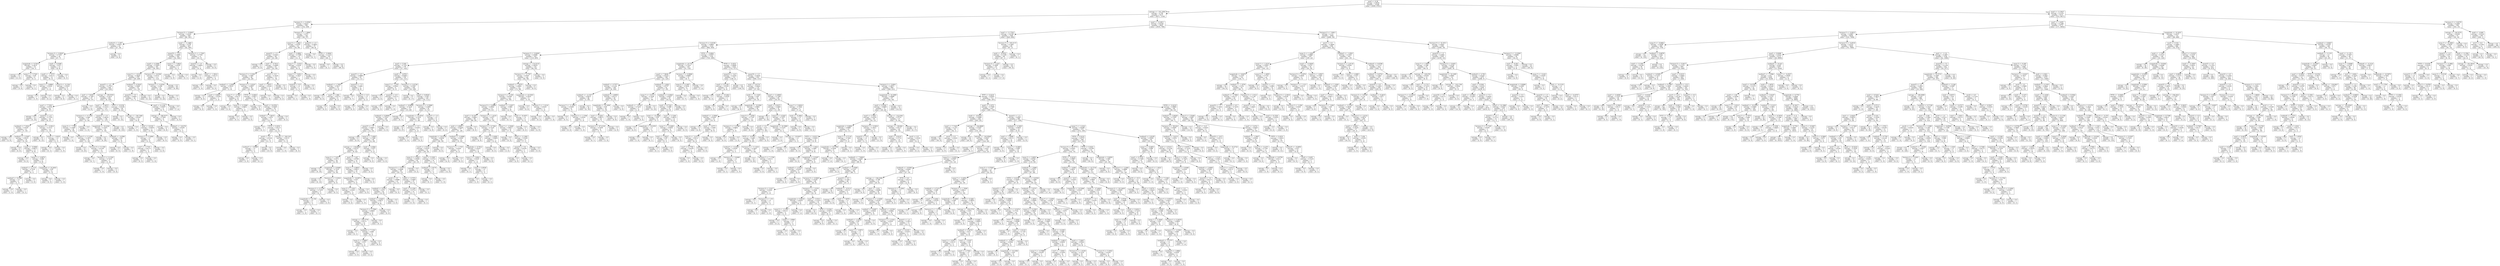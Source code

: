 digraph Tree {
node [shape=box] ;
0 [label="minZ <= 8.38\nentropy = 0.9039\nsamples = 14346\nvalue = [4585, 9761]"] ;
1 [label="entropy <= -151.1854\nentropy = 0.759\nsamples = 5215\nvalue = [4071, 1144]"] ;
0 -> 1 [labeldistance=2.5, labelangle=45, headlabel="True"] ;
2 [label="Variance X <= 0.4594\nentropy = 0.8231\nsamples = 590\nvalue = [152, 438]"] ;
1 -> 2 ;
3 [label="Variance X <= 0.0065\nentropy = 0.6181\nsamples = 450\nvalue = [69, 381]"] ;
2 -> 3 ;
4 [label="medianX <= 3.387\nentropy = 0.9523\nsamples = 43\nvalue = [27, 16]"] ;
3 -> 4 ;
5 [label="Variance X <= 0.0025\nentropy = 0.7335\nsamples = 34\nvalue = [27, 7]"] ;
4 -> 5 ;
6 [label="magnitude <= 9.7616\nentropy = 0.2975\nsamples = 19\nvalue = [18, 1]"] ;
5 -> 6 ;
7 [label="entropy = 0.0\nsamples = 13\nvalue = [13, 0]"] ;
6 -> 7 ;
8 [label="mean Y <= 5.7201\nentropy = 0.65\nsamples = 6\nvalue = [5, 1]"] ;
6 -> 8 ;
9 [label="entropy = 0.0\nsamples = 5\nvalue = [5, 0]"] ;
8 -> 9 ;
10 [label="entropy = 0.0\nsamples = 1\nvalue = [0, 1]"] ;
8 -> 10 ;
11 [label="minX <= 0.0398\nentropy = 0.971\nsamples = 15\nvalue = [9, 6]"] ;
5 -> 11 ;
12 [label="maxX <= -1.7275\nentropy = 0.8113\nsamples = 12\nvalue = [9, 3]"] ;
11 -> 12 ;
13 [label="mean Z <= 3.6898\nentropy = 0.9183\nsamples = 3\nvalue = [1, 2]"] ;
12 -> 13 ;
14 [label="entropy = 0.0\nsamples = 1\nvalue = [1, 0]"] ;
13 -> 14 ;
15 [label="entropy = 0.0\nsamples = 2\nvalue = [0, 2]"] ;
13 -> 15 ;
16 [label="mean X <= -0.1541\nentropy = 0.5033\nsamples = 9\nvalue = [8, 1]"] ;
12 -> 16 ;
17 [label="entropy = 0.0\nsamples = 8\nvalue = [8, 0]"] ;
16 -> 17 ;
18 [label="entropy = 0.0\nsamples = 1\nvalue = [0, 1]"] ;
16 -> 18 ;
19 [label="entropy = 0.0\nsamples = 3\nvalue = [0, 3]"] ;
11 -> 19 ;
20 [label="entropy = 0.0\nsamples = 9\nvalue = [0, 9]"] ;
4 -> 20 ;
21 [label="maxZ <= 11.2681\nentropy = 0.479\nsamples = 407\nvalue = [42, 365]"] ;
3 -> 21 ;
22 [label="meanCX <= 12.5\nentropy = 0.4065\nsamples = 394\nvalue = [32, 362]"] ;
21 -> 22 ;
23 [label="maxX <= 4.2588\nentropy = 0.3905\nsamples = 391\nvalue = [30, 361]"] ;
22 -> 23 ;
24 [label="mean X <= 1.6125\nentropy = 0.4825\nsamples = 278\nvalue = [29, 249]"] ;
23 -> 24 ;
25 [label="meanCY <= 2.5\nentropy = 0.3755\nsamples = 248\nvalue = [18, 230]"] ;
24 -> 25 ;
26 [label="minY <= 7.8345\nentropy = 0.7467\nsamples = 47\nvalue = [10, 37]"] ;
25 -> 26 ;
27 [label="maxZ <= 7.7252\nentropy = 0.6752\nsamples = 45\nvalue = [8, 37]"] ;
26 -> 27 ;
28 [label="entropy = 0.0\nsamples = 10\nvalue = [0, 10]"] ;
27 -> 28 ;
29 [label="meanCZ <= 3.5\nentropy = 0.7755\nsamples = 35\nvalue = [8, 27]"] ;
27 -> 29 ;
30 [label="medianZ <= 7.4522\nentropy = 0.9183\nsamples = 21\nvalue = [7, 14]"] ;
29 -> 30 ;
31 [label="entropy = 0.0\nsamples = 2\nvalue = [2, 0]"] ;
30 -> 31 ;
32 [label="medianY <= -2.5267\nentropy = 0.8315\nsamples = 19\nvalue = [5, 14]"] ;
30 -> 32 ;
33 [label="entropy = 0.0\nsamples = 6\nvalue = [0, 6]"] ;
32 -> 33 ;
34 [label="maxX <= -5.5598\nentropy = 0.9612\nsamples = 13\nvalue = [5, 8]"] ;
32 -> 34 ;
35 [label="entropy = 0.0\nsamples = 2\nvalue = [0, 2]"] ;
34 -> 35 ;
36 [label="mean Y <= 4.9072\nentropy = 0.994\nsamples = 11\nvalue = [5, 6]"] ;
34 -> 36 ;
37 [label="medianY <= 2.1115\nentropy = 0.7219\nsamples = 5\nvalue = [4, 1]"] ;
36 -> 37 ;
38 [label="medianZ <= 9.2399\nentropy = 1.0\nsamples = 2\nvalue = [1, 1]"] ;
37 -> 38 ;
39 [label="entropy = 0.0\nsamples = 1\nvalue = [1, 0]"] ;
38 -> 39 ;
40 [label="entropy = 0.0\nsamples = 1\nvalue = [0, 1]"] ;
38 -> 40 ;
41 [label="entropy = 0.0\nsamples = 3\nvalue = [3, 0]"] ;
37 -> 41 ;
42 [label="magnitude <= 10.2643\nentropy = 0.65\nsamples = 6\nvalue = [1, 5]"] ;
36 -> 42 ;
43 [label="entropy = 0.0\nsamples = 5\nvalue = [0, 5]"] ;
42 -> 43 ;
44 [label="entropy = 0.0\nsamples = 1\nvalue = [1, 0]"] ;
42 -> 44 ;
45 [label="Variance Z <= 0.3912\nentropy = 0.3712\nsamples = 14\nvalue = [1, 13]"] ;
29 -> 45 ;
46 [label="entropy = 0.0\nsamples = 12\nvalue = [0, 12]"] ;
45 -> 46 ;
47 [label="maxX <= -1.4418\nentropy = 1.0\nsamples = 2\nvalue = [1, 1]"] ;
45 -> 47 ;
48 [label="entropy = 0.0\nsamples = 1\nvalue = [0, 1]"] ;
47 -> 48 ;
49 [label="entropy = 0.0\nsamples = 1\nvalue = [1, 0]"] ;
47 -> 49 ;
50 [label="entropy = 0.0\nsamples = 2\nvalue = [2, 0]"] ;
26 -> 50 ;
51 [label="entropy <= -159.5535\nentropy = 0.2414\nsamples = 201\nvalue = [8, 193]"] ;
25 -> 51 ;
52 [label="maxY <= -3.3673\nentropy = 0.1572\nsamples = 175\nvalue = [4, 171]"] ;
51 -> 52 ;
53 [label="Variance Z <= 0.7196\nentropy = 0.406\nsamples = 37\nvalue = [3, 34]"] ;
52 -> 53 ;
54 [label="mean X <= -7.766\nentropy = 0.3095\nsamples = 36\nvalue = [2, 34]"] ;
53 -> 54 ;
55 [label="entropy = 0.0\nsamples = 1\nvalue = [1, 0]"] ;
54 -> 55 ;
56 [label="Variance Y <= 0.1436\nentropy = 0.1872\nsamples = 35\nvalue = [1, 34]"] ;
54 -> 56 ;
57 [label="entropy = 0.0\nsamples = 23\nvalue = [0, 23]"] ;
56 -> 57 ;
58 [label="Variance X <= 0.1394\nentropy = 0.4138\nsamples = 12\nvalue = [1, 11]"] ;
56 -> 58 ;
59 [label="entropy = 0.0\nsamples = 7\nvalue = [0, 7]"] ;
58 -> 59 ;
60 [label="Variance Y <= 0.1542\nentropy = 0.7219\nsamples = 5\nvalue = [1, 4]"] ;
58 -> 60 ;
61 [label="entropy = 0.0\nsamples = 1\nvalue = [1, 0]"] ;
60 -> 61 ;
62 [label="entropy = 0.0\nsamples = 4\nvalue = [0, 4]"] ;
60 -> 62 ;
63 [label="entropy = 0.0\nsamples = 1\nvalue = [1, 0]"] ;
53 -> 63 ;
64 [label="meanCZ <= 3.5\nentropy = 0.0619\nsamples = 138\nvalue = [1, 137]"] ;
52 -> 64 ;
65 [label="magnitude <= 10.2162\nentropy = 0.1872\nsamples = 35\nvalue = [1, 34]"] ;
64 -> 65 ;
66 [label="entropy = 0.0\nsamples = 29\nvalue = [0, 29]"] ;
65 -> 66 ;
67 [label="medianX <= -4.4596\nentropy = 0.65\nsamples = 6\nvalue = [1, 5]"] ;
65 -> 67 ;
68 [label="entropy = 0.0\nsamples = 5\nvalue = [0, 5]"] ;
67 -> 68 ;
69 [label="entropy = 0.0\nsamples = 1\nvalue = [1, 0]"] ;
67 -> 69 ;
70 [label="entropy = 0.0\nsamples = 103\nvalue = [0, 103]"] ;
64 -> 70 ;
71 [label="FFTY <= 0.0156\nentropy = 0.6194\nsamples = 26\nvalue = [4, 22]"] ;
51 -> 71 ;
72 [label="entropy = 0.0\nsamples = 14\nvalue = [0, 14]"] ;
71 -> 72 ;
73 [label="entropy <= -158.7468\nentropy = 0.9183\nsamples = 12\nvalue = [4, 8]"] ;
71 -> 73 ;
74 [label="entropy = 0.0\nsamples = 1\nvalue = [1, 0]"] ;
73 -> 74 ;
75 [label="minZ <= 8.0191\nentropy = 0.8454\nsamples = 11\nvalue = [3, 8]"] ;
73 -> 75 ;
76 [label="Variance Y <= 0.2684\nentropy = 1.0\nsamples = 6\nvalue = [3, 3]"] ;
75 -> 76 ;
77 [label="minY <= -2.7341\nentropy = 0.8113\nsamples = 4\nvalue = [1, 3]"] ;
76 -> 77 ;
78 [label="entropy = 0.0\nsamples = 3\nvalue = [0, 3]"] ;
77 -> 78 ;
79 [label="entropy = 0.0\nsamples = 1\nvalue = [1, 0]"] ;
77 -> 79 ;
80 [label="entropy = 0.0\nsamples = 2\nvalue = [2, 0]"] ;
76 -> 80 ;
81 [label="entropy = 0.0\nsamples = 5\nvalue = [0, 5]"] ;
75 -> 81 ;
82 [label="medianZ <= 8.5425\nentropy = 0.9481\nsamples = 30\nvalue = [11, 19]"] ;
24 -> 82 ;
83 [label="meanCX <= 5.5\nentropy = 0.9641\nsamples = 18\nvalue = [11, 7]"] ;
82 -> 83 ;
84 [label="minZ <= 8.1338\nentropy = 0.9457\nsamples = 11\nvalue = [4, 7]"] ;
83 -> 84 ;
85 [label="entropy <= -168.5277\nentropy = 0.7642\nsamples = 9\nvalue = [2, 7]"] ;
84 -> 85 ;
86 [label="entropy = 0.0\nsamples = 6\nvalue = [0, 6]"] ;
85 -> 86 ;
87 [label="medianY <= -0.6178\nentropy = 0.9183\nsamples = 3\nvalue = [2, 1]"] ;
85 -> 87 ;
88 [label="entropy = 0.0\nsamples = 2\nvalue = [2, 0]"] ;
87 -> 88 ;
89 [label="entropy = 0.0\nsamples = 1\nvalue = [0, 1]"] ;
87 -> 89 ;
90 [label="entropy = 0.0\nsamples = 2\nvalue = [2, 0]"] ;
84 -> 90 ;
91 [label="entropy = 0.0\nsamples = 7\nvalue = [7, 0]"] ;
83 -> 91 ;
92 [label="entropy = 0.0\nsamples = 12\nvalue = [0, 12]"] ;
82 -> 92 ;
93 [label="Variance Z <= 0.0166\nentropy = 0.0731\nsamples = 113\nvalue = [1, 112]"] ;
23 -> 93 ;
94 [label="Variance Y <= 0.0559\nentropy = 0.258\nsamples = 23\nvalue = [1, 22]"] ;
93 -> 94 ;
95 [label="entropy = 0.0\nsamples = 22\nvalue = [0, 22]"] ;
94 -> 95 ;
96 [label="entropy = 0.0\nsamples = 1\nvalue = [1, 0]"] ;
94 -> 96 ;
97 [label="entropy = 0.0\nsamples = 90\nvalue = [0, 90]"] ;
93 -> 97 ;
98 [label="mean Z <= 7.0824\nentropy = 0.9183\nsamples = 3\nvalue = [2, 1]"] ;
22 -> 98 ;
99 [label="entropy = 0.0\nsamples = 2\nvalue = [2, 0]"] ;
98 -> 99 ;
100 [label="entropy = 0.0\nsamples = 1\nvalue = [0, 1]"] ;
98 -> 100 ;
101 [label="Variance Z <= 1.7293\nentropy = 0.7793\nsamples = 13\nvalue = [10, 3]"] ;
21 -> 101 ;
102 [label="meanCZ <= 3.5\nentropy = 0.9852\nsamples = 7\nvalue = [4, 3]"] ;
101 -> 102 ;
103 [label="entropy = 0.0\nsamples = 3\nvalue = [3, 0]"] ;
102 -> 103 ;
104 [label="maxY <= -1.5614\nentropy = 0.8113\nsamples = 4\nvalue = [1, 3]"] ;
102 -> 104 ;
105 [label="entropy = 0.0\nsamples = 1\nvalue = [1, 0]"] ;
104 -> 105 ;
106 [label="entropy = 0.0\nsamples = 3\nvalue = [0, 3]"] ;
104 -> 106 ;
107 [label="entropy = 0.0\nsamples = 6\nvalue = [6, 0]"] ;
101 -> 107 ;
108 [label="Variance Z <= 1.0664\nentropy = 0.975\nsamples = 140\nvalue = [83, 57]"] ;
2 -> 108 ;
109 [label="mean X <= 1.3921\nentropy = 0.9763\nsamples = 83\nvalue = [34, 49]"] ;
108 -> 109 ;
110 [label="meanCZ <= 1.5\nentropy = 0.9183\nsamples = 69\nvalue = [23, 46]"] ;
109 -> 110 ;
111 [label="entropy = 0.0\nsamples = 6\nvalue = [0, 6]"] ;
110 -> 111 ;
112 [label="minY <= -0.7014\nentropy = 0.9468\nsamples = 63\nvalue = [23, 40]"] ;
110 -> 112 ;
113 [label="Variance Z <= 0.3921\nentropy = 0.995\nsamples = 48\nvalue = [22, 26]"] ;
112 -> 113 ;
114 [label="medianY <= -2.0405\nentropy = 0.5033\nsamples = 9\nvalue = [1, 8]"] ;
113 -> 114 ;
115 [label="entropy = 0.0\nsamples = 6\nvalue = [0, 6]"] ;
114 -> 115 ;
116 [label="maxZ <= 9.8637\nentropy = 0.9183\nsamples = 3\nvalue = [1, 2]"] ;
114 -> 116 ;
117 [label="entropy = 0.0\nsamples = 2\nvalue = [0, 2]"] ;
116 -> 117 ;
118 [label="entropy = 0.0\nsamples = 1\nvalue = [1, 0]"] ;
116 -> 118 ;
119 [label="Variance X <= 0.8347\nentropy = 0.9957\nsamples = 39\nvalue = [21, 18]"] ;
113 -> 119 ;
120 [label="mean Y <= -2.7981\nentropy = 0.8113\nsamples = 12\nvalue = [9, 3]"] ;
119 -> 120 ;
121 [label="entropy = 0.0\nsamples = 5\nvalue = [5, 0]"] ;
120 -> 121 ;
122 [label="mean Z <= 9.3598\nentropy = 0.9852\nsamples = 7\nvalue = [4, 3]"] ;
120 -> 122 ;
123 [label="entropy = 0.0\nsamples = 3\nvalue = [0, 3]"] ;
122 -> 123 ;
124 [label="entropy = 0.0\nsamples = 4\nvalue = [4, 0]"] ;
122 -> 124 ;
125 [label="FFTX <= -0.4844\nentropy = 0.9911\nsamples = 27\nvalue = [12, 15]"] ;
119 -> 125 ;
126 [label="entropy = 0.0\nsamples = 8\nvalue = [0, 8]"] ;
125 -> 126 ;
127 [label="maxZ <= 10.9761\nentropy = 0.9495\nsamples = 19\nvalue = [12, 7]"] ;
125 -> 127 ;
128 [label="medianY <= -7.8015\nentropy = 0.874\nsamples = 17\nvalue = [12, 5]"] ;
127 -> 128 ;
129 [label="entropy = 0.0\nsamples = 1\nvalue = [0, 1]"] ;
128 -> 129 ;
130 [label="FFTX <= 0.4531\nentropy = 0.8113\nsamples = 16\nvalue = [12, 4]"] ;
128 -> 130 ;
131 [label="zeroX <= 2.0\nentropy = 0.4138\nsamples = 12\nvalue = [11, 1]"] ;
130 -> 131 ;
132 [label="medianY <= -4.9599\nentropy = 1.0\nsamples = 2\nvalue = [1, 1]"] ;
131 -> 132 ;
133 [label="entropy = 0.0\nsamples = 1\nvalue = [1, 0]"] ;
132 -> 133 ;
134 [label="entropy = 0.0\nsamples = 1\nvalue = [0, 1]"] ;
132 -> 134 ;
135 [label="entropy = 0.0\nsamples = 10\nvalue = [10, 0]"] ;
131 -> 135 ;
136 [label="entropy <= -164.218\nentropy = 0.8113\nsamples = 4\nvalue = [1, 3]"] ;
130 -> 136 ;
137 [label="entropy = 0.0\nsamples = 1\nvalue = [1, 0]"] ;
136 -> 137 ;
138 [label="entropy = 0.0\nsamples = 3\nvalue = [0, 3]"] ;
136 -> 138 ;
139 [label="entropy = 0.0\nsamples = 2\nvalue = [0, 2]"] ;
127 -> 139 ;
140 [label="zeroY <= 0.5\nentropy = 0.3534\nsamples = 15\nvalue = [1, 14]"] ;
112 -> 140 ;
141 [label="maxY <= 7.0675\nentropy = 0.9183\nsamples = 3\nvalue = [1, 2]"] ;
140 -> 141 ;
142 [label="entropy = 0.0\nsamples = 1\nvalue = [1, 0]"] ;
141 -> 142 ;
143 [label="entropy = 0.0\nsamples = 2\nvalue = [0, 2]"] ;
141 -> 143 ;
144 [label="entropy = 0.0\nsamples = 12\nvalue = [0, 12]"] ;
140 -> 144 ;
145 [label="maxY <= 0.4964\nentropy = 0.7496\nsamples = 14\nvalue = [11, 3]"] ;
109 -> 145 ;
146 [label="mean Y <= -3.0331\nentropy = 0.9183\nsamples = 9\nvalue = [6, 3]"] ;
145 -> 146 ;
147 [label="mean Z <= 5.6011\nentropy = 0.5917\nsamples = 7\nvalue = [6, 1]"] ;
146 -> 147 ;
148 [label="meanCX <= 8.5\nentropy = 1.0\nsamples = 2\nvalue = [1, 1]"] ;
147 -> 148 ;
149 [label="entropy = 0.0\nsamples = 1\nvalue = [0, 1]"] ;
148 -> 149 ;
150 [label="entropy = 0.0\nsamples = 1\nvalue = [1, 0]"] ;
148 -> 150 ;
151 [label="entropy = 0.0\nsamples = 5\nvalue = [5, 0]"] ;
147 -> 151 ;
152 [label="entropy = 0.0\nsamples = 2\nvalue = [0, 2]"] ;
146 -> 152 ;
153 [label="entropy = 0.0\nsamples = 5\nvalue = [5, 0]"] ;
145 -> 153 ;
154 [label="meanCZ <= 1.5\nentropy = 0.5852\nsamples = 57\nvalue = [49, 8]"] ;
108 -> 154 ;
155 [label="entropy = 0.0\nsamples = 7\nvalue = [0, 7]"] ;
154 -> 155 ;
156 [label="FFTX <= -0.4844\nentropy = 0.1414\nsamples = 50\nvalue = [49, 1]"] ;
154 -> 156 ;
157 [label="entropy = 0.0\nsamples = 1\nvalue = [0, 1]"] ;
156 -> 157 ;
158 [label="entropy = 0.0\nsamples = 49\nvalue = [49, 0]"] ;
156 -> 158 ;
159 [label="maxZ <= 12.4811\nentropy = 0.6164\nsamples = 4625\nvalue = [3919, 706]"] ;
1 -> 159 ;
160 [label="maxY <= 11.7702\nentropy = 0.9785\nsamples = 1585\nvalue = [929, 656]"] ;
159 -> 160 ;
161 [label="Variance X <= 0.8186\nentropy = 0.9864\nsamples = 1516\nvalue = [862, 654]"] ;
160 -> 161 ;
162 [label="Variance Z <= 0.6408\nentropy = 0.9486\nsamples = 324\nvalue = [119, 205]"] ;
161 -> 162 ;
163 [label="maxZ <= 5.545\nentropy = 0.7351\nsamples = 179\nvalue = [37, 142]"] ;
162 -> 163 ;
164 [label="meanCY <= 4.5\nentropy = 0.9896\nsamples = 25\nvalue = [14, 11]"] ;
163 -> 164 ;
165 [label="medianZ <= 1.7955\nentropy = 0.5917\nsamples = 14\nvalue = [12, 2]"] ;
164 -> 165 ;
166 [label="entropy = 0.0\nsamples = 6\nvalue = [6, 0]"] ;
165 -> 166 ;
167 [label="maxY <= 1.682\nentropy = 0.8113\nsamples = 8\nvalue = [6, 2]"] ;
165 -> 167 ;
168 [label="entropy = 0.0\nsamples = 2\nvalue = [0, 2]"] ;
167 -> 168 ;
169 [label="entropy = 0.0\nsamples = 6\nvalue = [6, 0]"] ;
167 -> 169 ;
170 [label="meanCX <= 7.5\nentropy = 0.684\nsamples = 11\nvalue = [2, 9]"] ;
164 -> 170 ;
171 [label="entropy = 0.0\nsamples = 7\nvalue = [0, 7]"] ;
170 -> 171 ;
172 [label="meanCZ <= 4.0\nentropy = 1.0\nsamples = 4\nvalue = [2, 2]"] ;
170 -> 172 ;
173 [label="entropy = 0.0\nsamples = 2\nvalue = [0, 2]"] ;
172 -> 173 ;
174 [label="entropy = 0.0\nsamples = 2\nvalue = [2, 0]"] ;
172 -> 174 ;
175 [label="maxX <= -2.8701\nentropy = 0.6082\nsamples = 154\nvalue = [23, 131]"] ;
163 -> 175 ;
176 [label="mean Y <= -1.478\nentropy = 0.9544\nsamples = 8\nvalue = [5, 3]"] ;
175 -> 176 ;
177 [label="entropy = 0.0\nsamples = 4\nvalue = [4, 0]"] ;
176 -> 177 ;
178 [label="meanCZ <= 6.5\nentropy = 0.8113\nsamples = 4\nvalue = [1, 3]"] ;
176 -> 178 ;
179 [label="entropy = 0.0\nsamples = 3\nvalue = [0, 3]"] ;
178 -> 179 ;
180 [label="entropy = 0.0\nsamples = 1\nvalue = [1, 0]"] ;
178 -> 180 ;
181 [label="Variance Y <= 0.0756\nentropy = 0.5387\nsamples = 146\nvalue = [18, 128]"] ;
175 -> 181 ;
182 [label="entropy = 0.0\nsamples = 17\nvalue = [0, 17]"] ;
181 -> 182 ;
183 [label="maxZ <= 9.8529\nentropy = 0.583\nsamples = 129\nvalue = [18, 111]"] ;
181 -> 183 ;
184 [label="medianZ <= 8.9958\nentropy = 0.7219\nsamples = 75\nvalue = [15, 60]"] ;
183 -> 184 ;
185 [label="medianZ <= 8.8908\nentropy = 0.7612\nsamples = 68\nvalue = [15, 53]"] ;
184 -> 185 ;
186 [label="meanCY <= 1.5\nentropy = 0.6901\nsamples = 65\nvalue = [12, 53]"] ;
185 -> 186 ;
187 [label="entropy = 0.0\nsamples = 9\nvalue = [0, 9]"] ;
186 -> 187 ;
188 [label="mean X <= 7.4083\nentropy = 0.7496\nsamples = 56\nvalue = [12, 44]"] ;
186 -> 188 ;
189 [label="entropy <= -119.9405\nentropy = 0.6723\nsamples = 51\nvalue = [9, 42]"] ;
188 -> 189 ;
190 [label="mean Z <= 7.2577\nentropy = 0.4771\nsamples = 39\nvalue = [4, 35]"] ;
189 -> 190 ;
191 [label="entropy = 0.0\nsamples = 19\nvalue = [0, 19]"] ;
190 -> 191 ;
192 [label="magnitude <= 9.9468\nentropy = 0.7219\nsamples = 20\nvalue = [4, 16]"] ;
190 -> 192 ;
193 [label="entropy = 0.0\nsamples = 12\nvalue = [0, 12]"] ;
192 -> 193 ;
194 [label="Variance X <= 0.2918\nentropy = 1.0\nsamples = 8\nvalue = [4, 4]"] ;
192 -> 194 ;
195 [label="Variance Z <= 0.1249\nentropy = 0.7219\nsamples = 5\nvalue = [4, 1]"] ;
194 -> 195 ;
196 [label="magnitude <= 10.156\nentropy = 1.0\nsamples = 2\nvalue = [1, 1]"] ;
195 -> 196 ;
197 [label="entropy = 0.0\nsamples = 1\nvalue = [1, 0]"] ;
196 -> 197 ;
198 [label="entropy = 0.0\nsamples = 1\nvalue = [0, 1]"] ;
196 -> 198 ;
199 [label="entropy = 0.0\nsamples = 3\nvalue = [3, 0]"] ;
195 -> 199 ;
200 [label="entropy = 0.0\nsamples = 3\nvalue = [0, 3]"] ;
194 -> 200 ;
201 [label="maxY <= 7.457\nentropy = 0.9799\nsamples = 12\nvalue = [5, 7]"] ;
189 -> 201 ;
202 [label="mean Y <= 4.8603\nentropy = 0.8813\nsamples = 10\nvalue = [3, 7]"] ;
201 -> 202 ;
203 [label="magnitude <= 10.0973\nentropy = 0.971\nsamples = 5\nvalue = [3, 2]"] ;
202 -> 203 ;
204 [label="mean Z <= 7.1931\nentropy = 0.9183\nsamples = 3\nvalue = [1, 2]"] ;
203 -> 204 ;
205 [label="entropy = 0.0\nsamples = 2\nvalue = [0, 2]"] ;
204 -> 205 ;
206 [label="entropy = 0.0\nsamples = 1\nvalue = [1, 0]"] ;
204 -> 206 ;
207 [label="entropy = 0.0\nsamples = 2\nvalue = [2, 0]"] ;
203 -> 207 ;
208 [label="entropy = 0.0\nsamples = 5\nvalue = [0, 5]"] ;
202 -> 208 ;
209 [label="entropy = 0.0\nsamples = 2\nvalue = [2, 0]"] ;
201 -> 209 ;
210 [label="minZ <= 4.4564\nentropy = 0.971\nsamples = 5\nvalue = [3, 2]"] ;
188 -> 210 ;
211 [label="entropy = 0.0\nsamples = 2\nvalue = [0, 2]"] ;
210 -> 211 ;
212 [label="entropy = 0.0\nsamples = 3\nvalue = [3, 0]"] ;
210 -> 212 ;
213 [label="entropy = 0.0\nsamples = 3\nvalue = [3, 0]"] ;
185 -> 213 ;
214 [label="entropy = 0.0\nsamples = 7\nvalue = [0, 7]"] ;
184 -> 214 ;
215 [label="Variance Z <= 0.5989\nentropy = 0.3095\nsamples = 54\nvalue = [3, 51]"] ;
183 -> 215 ;
216 [label="magnitude <= 10.2034\nentropy = 0.1414\nsamples = 50\nvalue = [1, 49]"] ;
215 -> 216 ;
217 [label="entropy = 0.0\nsamples = 47\nvalue = [0, 47]"] ;
216 -> 217 ;
218 [label="meanCZ <= 3.5\nentropy = 0.9183\nsamples = 3\nvalue = [1, 2]"] ;
216 -> 218 ;
219 [label="entropy = 0.0\nsamples = 1\nvalue = [1, 0]"] ;
218 -> 219 ;
220 [label="entropy = 0.0\nsamples = 2\nvalue = [0, 2]"] ;
218 -> 220 ;
221 [label="meanCY <= 3.5\nentropy = 1.0\nsamples = 4\nvalue = [2, 2]"] ;
215 -> 221 ;
222 [label="entropy = 0.0\nsamples = 2\nvalue = [2, 0]"] ;
221 -> 222 ;
223 [label="entropy = 0.0\nsamples = 2\nvalue = [0, 2]"] ;
221 -> 223 ;
224 [label="entropy <= -114.5133\nentropy = 0.9876\nsamples = 145\nvalue = [82, 63]"] ;
162 -> 224 ;
225 [label="Variance Z <= 3.7797\nentropy = 0.9787\nsamples = 140\nvalue = [82, 58]"] ;
224 -> 225 ;
226 [label="medianY <= 7.0575\nentropy = 0.9905\nsamples = 131\nvalue = [73, 58]"] ;
225 -> 226 ;
227 [label="Variance Y <= 3.108\nentropy = 0.9764\nsamples = 122\nvalue = [72, 50]"] ;
226 -> 227 ;
228 [label="Variance X <= 0.6969\nentropy = 0.9502\nsamples = 111\nvalue = [70, 41]"] ;
227 -> 228 ;
229 [label="maxY <= 8.1457\nentropy = 0.8841\nsamples = 86\nvalue = [60, 26]"] ;
228 -> 229 ;
230 [label="minX <= 2.8823\nentropy = 0.9226\nsamples = 77\nvalue = [51, 26]"] ;
229 -> 230 ;
231 [label="magnitude <= 10.4728\nentropy = 0.8238\nsamples = 62\nvalue = [46, 16]"] ;
230 -> 231 ;
232 [label="maxX <= 2.5153\nentropy = 0.8767\nsamples = 54\nvalue = [38, 16]"] ;
231 -> 232 ;
233 [label="mean X <= 0.822\nentropy = 0.9544\nsamples = 40\nvalue = [25, 15]"] ;
232 -> 233 ;
234 [label="Variance X <= 0.5571\nentropy = 0.9268\nsamples = 38\nvalue = [25, 13]"] ;
233 -> 234 ;
235 [label="zeroX <= 3.5\nentropy = 0.9986\nsamples = 23\nvalue = [12, 11]"] ;
234 -> 235 ;
236 [label="medianZ <= 9.503\nentropy = 0.971\nsamples = 20\nvalue = [12, 8]"] ;
235 -> 236 ;
237 [label="medianY <= 2.0203\nentropy = 0.9975\nsamples = 17\nvalue = [9, 8]"] ;
236 -> 237 ;
238 [label="Variance Z <= 2.7994\nentropy = 0.8905\nsamples = 13\nvalue = [9, 4]"] ;
237 -> 238 ;
239 [label="entropy <= -150.2776\nentropy = 0.8113\nsamples = 12\nvalue = [9, 3]"] ;
238 -> 239 ;
240 [label="entropy = 0.0\nsamples = 1\nvalue = [0, 1]"] ;
239 -> 240 ;
241 [label="medianZ <= 7.1341\nentropy = 0.684\nsamples = 11\nvalue = [9, 2]"] ;
239 -> 241 ;
242 [label="mean Z <= 5.8883\nentropy = 0.971\nsamples = 5\nvalue = [3, 2]"] ;
241 -> 242 ;
243 [label="entropy = 0.0\nsamples = 3\nvalue = [3, 0]"] ;
242 -> 243 ;
244 [label="entropy = 0.0\nsamples = 2\nvalue = [0, 2]"] ;
242 -> 244 ;
245 [label="entropy = 0.0\nsamples = 6\nvalue = [6, 0]"] ;
241 -> 245 ;
246 [label="entropy = 0.0\nsamples = 1\nvalue = [0, 1]"] ;
238 -> 246 ;
247 [label="entropy = 0.0\nsamples = 4\nvalue = [0, 4]"] ;
237 -> 247 ;
248 [label="entropy = 0.0\nsamples = 3\nvalue = [3, 0]"] ;
236 -> 248 ;
249 [label="entropy = 0.0\nsamples = 3\nvalue = [0, 3]"] ;
235 -> 249 ;
250 [label="minX <= -0.7574\nentropy = 0.5665\nsamples = 15\nvalue = [13, 2]"] ;
234 -> 250 ;
251 [label="maxY <= 6.1359\nentropy = 0.3712\nsamples = 14\nvalue = [13, 1]"] ;
250 -> 251 ;
252 [label="entropy = 0.0\nsamples = 13\nvalue = [13, 0]"] ;
251 -> 252 ;
253 [label="entropy = 0.0\nsamples = 1\nvalue = [0, 1]"] ;
251 -> 253 ;
254 [label="entropy = 0.0\nsamples = 1\nvalue = [0, 1]"] ;
250 -> 254 ;
255 [label="entropy = 0.0\nsamples = 2\nvalue = [0, 2]"] ;
233 -> 255 ;
256 [label="minZ <= 5.3303\nentropy = 0.3712\nsamples = 14\nvalue = [13, 1]"] ;
232 -> 256 ;
257 [label="medianX <= 2.8174\nentropy = 1.0\nsamples = 2\nvalue = [1, 1]"] ;
256 -> 257 ;
258 [label="entropy = 0.0\nsamples = 1\nvalue = [0, 1]"] ;
257 -> 258 ;
259 [label="entropy = 0.0\nsamples = 1\nvalue = [1, 0]"] ;
257 -> 259 ;
260 [label="entropy = 0.0\nsamples = 12\nvalue = [12, 0]"] ;
256 -> 260 ;
261 [label="entropy = 0.0\nsamples = 8\nvalue = [8, 0]"] ;
231 -> 261 ;
262 [label="medianY <= -0.4888\nentropy = 0.9183\nsamples = 15\nvalue = [5, 10]"] ;
230 -> 262 ;
263 [label="Variance Y <= 1.1725\nentropy = 0.9183\nsamples = 6\nvalue = [4, 2]"] ;
262 -> 263 ;
264 [label="entropy = 0.0\nsamples = 4\nvalue = [4, 0]"] ;
263 -> 264 ;
265 [label="entropy = 0.0\nsamples = 2\nvalue = [0, 2]"] ;
263 -> 265 ;
266 [label="magnitude <= 9.7612\nentropy = 0.5033\nsamples = 9\nvalue = [1, 8]"] ;
262 -> 266 ;
267 [label="mean Z <= 5.9041\nentropy = 0.9183\nsamples = 3\nvalue = [1, 2]"] ;
266 -> 267 ;
268 [label="entropy = 0.0\nsamples = 1\nvalue = [0, 1]"] ;
267 -> 268 ;
269 [label="minZ <= 4.9536\nentropy = 1.0\nsamples = 2\nvalue = [1, 1]"] ;
267 -> 269 ;
270 [label="entropy = 0.0\nsamples = 1\nvalue = [1, 0]"] ;
269 -> 270 ;
271 [label="entropy = 0.0\nsamples = 1\nvalue = [0, 1]"] ;
269 -> 271 ;
272 [label="entropy = 0.0\nsamples = 6\nvalue = [0, 6]"] ;
266 -> 272 ;
273 [label="entropy = 0.0\nsamples = 9\nvalue = [9, 0]"] ;
229 -> 273 ;
274 [label="Variance Z <= 1.4235\nentropy = 0.971\nsamples = 25\nvalue = [10, 15]"] ;
228 -> 274 ;
275 [label="Variance X <= 0.7364\nentropy = 0.7219\nsamples = 15\nvalue = [3, 12]"] ;
274 -> 275 ;
276 [label="entropy = 0.0\nsamples = 8\nvalue = [0, 8]"] ;
275 -> 276 ;
277 [label="maxY <= 4.4062\nentropy = 0.9852\nsamples = 7\nvalue = [3, 4]"] ;
275 -> 277 ;
278 [label="entropy = 0.0\nsamples = 4\nvalue = [0, 4]"] ;
277 -> 278 ;
279 [label="entropy = 0.0\nsamples = 3\nvalue = [3, 0]"] ;
277 -> 279 ;
280 [label="mean Y <= -2.5406\nentropy = 0.8813\nsamples = 10\nvalue = [7, 3]"] ;
274 -> 280 ;
281 [label="entropy = 0.0\nsamples = 2\nvalue = [0, 2]"] ;
280 -> 281 ;
282 [label="maxZ <= 11.3081\nentropy = 0.5436\nsamples = 8\nvalue = [7, 1]"] ;
280 -> 282 ;
283 [label="meanCY <= 5.0\nentropy = 0.9183\nsamples = 3\nvalue = [2, 1]"] ;
282 -> 283 ;
284 [label="entropy = 0.0\nsamples = 2\nvalue = [2, 0]"] ;
283 -> 284 ;
285 [label="entropy = 0.0\nsamples = 1\nvalue = [0, 1]"] ;
283 -> 285 ;
286 [label="entropy = 0.0\nsamples = 5\nvalue = [5, 0]"] ;
282 -> 286 ;
287 [label="medianY <= 2.2637\nentropy = 0.684\nsamples = 11\nvalue = [2, 9]"] ;
227 -> 287 ;
288 [label="entropy = 0.0\nsamples = 7\nvalue = [0, 7]"] ;
287 -> 288 ;
289 [label="maxZ <= 10.4071\nentropy = 1.0\nsamples = 4\nvalue = [2, 2]"] ;
287 -> 289 ;
290 [label="entropy = 0.0\nsamples = 2\nvalue = [0, 2]"] ;
289 -> 290 ;
291 [label="entropy = 0.0\nsamples = 2\nvalue = [2, 0]"] ;
289 -> 291 ;
292 [label="magnitude <= 10.5303\nentropy = 0.5033\nsamples = 9\nvalue = [1, 8]"] ;
226 -> 292 ;
293 [label="entropy = 0.0\nsamples = 6\nvalue = [0, 6]"] ;
292 -> 293 ;
294 [label="Variance Y <= 1.4124\nentropy = 0.9183\nsamples = 3\nvalue = [1, 2]"] ;
292 -> 294 ;
295 [label="entropy = 0.0\nsamples = 2\nvalue = [0, 2]"] ;
294 -> 295 ;
296 [label="entropy = 0.0\nsamples = 1\nvalue = [1, 0]"] ;
294 -> 296 ;
297 [label="entropy = 0.0\nsamples = 9\nvalue = [9, 0]"] ;
225 -> 297 ;
298 [label="entropy = 0.0\nsamples = 5\nvalue = [0, 5]"] ;
224 -> 298 ;
299 [label="FFTX <= -0.4844\nentropy = 0.9557\nsamples = 1192\nvalue = [743, 449]"] ;
161 -> 299 ;
300 [label="magnitude <= 10.732\nentropy = 0.7019\nsamples = 163\nvalue = [31, 132]"] ;
299 -> 300 ;
301 [label="maxZ <= 7.8636\nentropy = 0.6232\nsamples = 148\nvalue = [23, 125]"] ;
300 -> 301 ;
302 [label="medianY <= 0.7577\nentropy = 0.3138\nsamples = 106\nvalue = [6, 100]"] ;
301 -> 302 ;
303 [label="medianY <= -2.1327\nentropy = 0.0914\nsamples = 86\nvalue = [1, 85]"] ;
302 -> 303 ;
304 [label="Variance Y <= 11.4051\nentropy = 0.5436\nsamples = 8\nvalue = [1, 7]"] ;
303 -> 304 ;
305 [label="entropy = 0.0\nsamples = 5\nvalue = [0, 5]"] ;
304 -> 305 ;
306 [label="Variance Z <= 1.3798\nentropy = 0.9183\nsamples = 3\nvalue = [1, 2]"] ;
304 -> 306 ;
307 [label="entropy = 0.0\nsamples = 2\nvalue = [0, 2]"] ;
306 -> 307 ;
308 [label="entropy = 0.0\nsamples = 1\nvalue = [1, 0]"] ;
306 -> 308 ;
309 [label="entropy = 0.0\nsamples = 78\nvalue = [0, 78]"] ;
303 -> 309 ;
310 [label="medianZ <= 2.8859\nentropy = 0.8113\nsamples = 20\nvalue = [5, 15]"] ;
302 -> 310 ;
311 [label="magnitude <= 10.1658\nentropy = 0.65\nsamples = 18\nvalue = [3, 15]"] ;
310 -> 311 ;
312 [label="maxY <= 5.0202\nentropy = 0.8813\nsamples = 10\nvalue = [3, 7]"] ;
311 -> 312 ;
313 [label="Variance X <= 87.4136\nentropy = 0.5436\nsamples = 8\nvalue = [1, 7]"] ;
312 -> 313 ;
314 [label="entropy = 0.0\nsamples = 7\nvalue = [0, 7]"] ;
313 -> 314 ;
315 [label="entropy = 0.0\nsamples = 1\nvalue = [1, 0]"] ;
313 -> 315 ;
316 [label="entropy = 0.0\nsamples = 2\nvalue = [2, 0]"] ;
312 -> 316 ;
317 [label="entropy = 0.0\nsamples = 8\nvalue = [0, 8]"] ;
311 -> 317 ;
318 [label="entropy = 0.0\nsamples = 2\nvalue = [2, 0]"] ;
310 -> 318 ;
319 [label="medianZ <= 3.0921\nentropy = 0.9737\nsamples = 42\nvalue = [17, 25]"] ;
301 -> 319 ;
320 [label="mean Y <= -0.4111\nentropy = 0.3228\nsamples = 17\nvalue = [1, 16]"] ;
319 -> 320 ;
321 [label="medianX <= -1.6142\nentropy = 0.7219\nsamples = 5\nvalue = [1, 4]"] ;
320 -> 321 ;
322 [label="entropy = 0.0\nsamples = 1\nvalue = [1, 0]"] ;
321 -> 322 ;
323 [label="entropy = 0.0\nsamples = 4\nvalue = [0, 4]"] ;
321 -> 323 ;
324 [label="entropy = 0.0\nsamples = 12\nvalue = [0, 12]"] ;
320 -> 324 ;
325 [label="medianY <= 0.2829\nentropy = 0.9427\nsamples = 25\nvalue = [16, 9]"] ;
319 -> 325 ;
326 [label="maxZ <= 8.7342\nentropy = 0.998\nsamples = 19\nvalue = [10, 9]"] ;
325 -> 326 ;
327 [label="minX <= -15.2968\nentropy = 0.65\nsamples = 6\nvalue = [5, 1]"] ;
326 -> 327 ;
328 [label="entropy = 0.0\nsamples = 4\nvalue = [4, 0]"] ;
327 -> 328 ;
329 [label="magnitude <= 10.0353\nentropy = 1.0\nsamples = 2\nvalue = [1, 1]"] ;
327 -> 329 ;
330 [label="entropy = 0.0\nsamples = 1\nvalue = [1, 0]"] ;
329 -> 330 ;
331 [label="entropy = 0.0\nsamples = 1\nvalue = [0, 1]"] ;
329 -> 331 ;
332 [label="maxY <= 3.7294\nentropy = 0.9612\nsamples = 13\nvalue = [5, 8]"] ;
326 -> 332 ;
333 [label="mean Y <= -0.3469\nentropy = 0.9544\nsamples = 8\nvalue = [5, 3]"] ;
332 -> 333 ;
334 [label="minZ <= 1.0422\nentropy = 0.65\nsamples = 6\nvalue = [5, 1]"] ;
333 -> 334 ;
335 [label="entropy = 0.0\nsamples = 1\nvalue = [0, 1]"] ;
334 -> 335 ;
336 [label="entropy = 0.0\nsamples = 5\nvalue = [5, 0]"] ;
334 -> 336 ;
337 [label="entropy = 0.0\nsamples = 2\nvalue = [0, 2]"] ;
333 -> 337 ;
338 [label="entropy = 0.0\nsamples = 5\nvalue = [0, 5]"] ;
332 -> 338 ;
339 [label="entropy = 0.0\nsamples = 6\nvalue = [6, 0]"] ;
325 -> 339 ;
340 [label="Variance Y <= 8.9866\nentropy = 0.9968\nsamples = 15\nvalue = [8, 7]"] ;
300 -> 340 ;
341 [label="mean X <= 0.1697\nentropy = 0.5436\nsamples = 8\nvalue = [1, 7]"] ;
340 -> 341 ;
342 [label="entropy = 0.0\nsamples = 7\nvalue = [0, 7]"] ;
341 -> 342 ;
343 [label="entropy = 0.0\nsamples = 1\nvalue = [1, 0]"] ;
341 -> 343 ;
344 [label="entropy = 0.0\nsamples = 7\nvalue = [7, 0]"] ;
340 -> 344 ;
345 [label="FFTX <= -0.4531\nentropy = 0.8909\nsamples = 1029\nvalue = [712, 317]"] ;
299 -> 345 ;
346 [label="meanCX <= 14.5\nentropy = 0.2254\nsamples = 110\nvalue = [106, 4]"] ;
345 -> 346 ;
347 [label="maxY <= 6.1156\nentropy = 0.9183\nsamples = 6\nvalue = [2, 4]"] ;
346 -> 347 ;
348 [label="entropy = 0.0\nsamples = 3\nvalue = [0, 3]"] ;
347 -> 348 ;
349 [label="minX <= -15.2821\nentropy = 0.9183\nsamples = 3\nvalue = [2, 1]"] ;
347 -> 349 ;
350 [label="entropy = 0.0\nsamples = 2\nvalue = [2, 0]"] ;
349 -> 350 ;
351 [label="entropy = 0.0\nsamples = 1\nvalue = [0, 1]"] ;
349 -> 351 ;
352 [label="entropy = 0.0\nsamples = 104\nvalue = [104, 0]"] ;
346 -> 352 ;
353 [label="meanCX <= 1.5\nentropy = 0.9254\nsamples = 919\nvalue = [606, 313]"] ;
345 -> 353 ;
354 [label="minZ <= 4.8778\nentropy = 0.8942\nsamples = 119\nvalue = [37, 82]"] ;
353 -> 354 ;
355 [label="minX <= -11.1329\nentropy = 0.99\nsamples = 34\nvalue = [19, 15]"] ;
354 -> 355 ;
356 [label="entropy = 0.0\nsamples = 6\nvalue = [6, 0]"] ;
355 -> 356 ;
357 [label="magnitude <= 10.0581\nentropy = 0.9963\nsamples = 28\nvalue = [13, 15]"] ;
355 -> 357 ;
358 [label="medianY <= -2.5094\nentropy = 0.9183\nsamples = 15\nvalue = [10, 5]"] ;
357 -> 358 ;
359 [label="entropy = 0.0\nsamples = 4\nvalue = [4, 0]"] ;
358 -> 359 ;
360 [label="minZ <= 3.0771\nentropy = 0.994\nsamples = 11\nvalue = [6, 5]"] ;
358 -> 360 ;
361 [label="mean X <= -2.4172\nentropy = 0.8113\nsamples = 8\nvalue = [6, 2]"] ;
360 -> 361 ;
362 [label="maxY <= 8.7794\nentropy = 0.9183\nsamples = 3\nvalue = [1, 2]"] ;
361 -> 362 ;
363 [label="entropy = 0.0\nsamples = 1\nvalue = [1, 0]"] ;
362 -> 363 ;
364 [label="entropy = 0.0\nsamples = 2\nvalue = [0, 2]"] ;
362 -> 364 ;
365 [label="entropy = 0.0\nsamples = 5\nvalue = [5, 0]"] ;
361 -> 365 ;
366 [label="entropy = 0.0\nsamples = 3\nvalue = [0, 3]"] ;
360 -> 366 ;
367 [label="mean X <= 1.9782\nentropy = 0.7793\nsamples = 13\nvalue = [3, 10]"] ;
357 -> 367 ;
368 [label="Variance Y <= 3.3789\nentropy = 0.9852\nsamples = 7\nvalue = [3, 4]"] ;
367 -> 368 ;
369 [label="entropy = 0.0\nsamples = 4\nvalue = [0, 4]"] ;
368 -> 369 ;
370 [label="entropy = 0.0\nsamples = 3\nvalue = [3, 0]"] ;
368 -> 370 ;
371 [label="entropy = 0.0\nsamples = 6\nvalue = [0, 6]"] ;
367 -> 371 ;
372 [label="maxZ <= 11.8009\nentropy = 0.7448\nsamples = 85\nvalue = [18, 67]"] ;
354 -> 372 ;
373 [label="maxZ <= 9.5473\nentropy = 0.5965\nsamples = 76\nvalue = [11, 65]"] ;
372 -> 373 ;
374 [label="entropy = 0.0\nsamples = 19\nvalue = [0, 19]"] ;
373 -> 374 ;
375 [label="mean X <= 4.5207\nentropy = 0.7077\nsamples = 57\nvalue = [11, 46]"] ;
373 -> 375 ;
376 [label="zeroX <= 3.5\nentropy = 0.57\nsamples = 52\nvalue = [7, 45]"] ;
375 -> 376 ;
377 [label="FFTY <= -0.0781\nentropy = 0.469\nsamples = 50\nvalue = [5, 45]"] ;
376 -> 377 ;
378 [label="medianY <= -0.2456\nentropy = 0.9183\nsamples = 3\nvalue = [2, 1]"] ;
377 -> 378 ;
379 [label="entropy = 0.0\nsamples = 1\nvalue = [1, 0]"] ;
378 -> 379 ;
380 [label="Variance Z <= 0.6406\nentropy = 1.0\nsamples = 2\nvalue = [1, 1]"] ;
378 -> 380 ;
381 [label="entropy = 0.0\nsamples = 1\nvalue = [0, 1]"] ;
380 -> 381 ;
382 [label="entropy = 0.0\nsamples = 1\nvalue = [1, 0]"] ;
380 -> 382 ;
383 [label="Variance X <= 11.3224\nentropy = 0.3425\nsamples = 47\nvalue = [3, 44]"] ;
377 -> 383 ;
384 [label="entropy = 0.0\nsamples = 43\nvalue = [0, 43]"] ;
383 -> 384 ;
385 [label="Variance Y <= 7.1706\nentropy = 0.8113\nsamples = 4\nvalue = [3, 1]"] ;
383 -> 385 ;
386 [label="entropy = 0.0\nsamples = 3\nvalue = [3, 0]"] ;
385 -> 386 ;
387 [label="entropy = 0.0\nsamples = 1\nvalue = [0, 1]"] ;
385 -> 387 ;
388 [label="entropy = 0.0\nsamples = 2\nvalue = [2, 0]"] ;
376 -> 388 ;
389 [label="magnitude <= 10.3969\nentropy = 0.7219\nsamples = 5\nvalue = [4, 1]"] ;
375 -> 389 ;
390 [label="entropy = 0.0\nsamples = 3\nvalue = [3, 0]"] ;
389 -> 390 ;
391 [label="entropy <= -119.8471\nentropy = 1.0\nsamples = 2\nvalue = [1, 1]"] ;
389 -> 391 ;
392 [label="entropy = 0.0\nsamples = 1\nvalue = [1, 0]"] ;
391 -> 392 ;
393 [label="entropy = 0.0\nsamples = 1\nvalue = [0, 1]"] ;
391 -> 393 ;
394 [label="mean Y <= 0.8624\nentropy = 0.7642\nsamples = 9\nvalue = [7, 2]"] ;
372 -> 394 ;
395 [label="minX <= -6.2682\nentropy = 1.0\nsamples = 4\nvalue = [2, 2]"] ;
394 -> 395 ;
396 [label="entropy = 0.0\nsamples = 2\nvalue = [2, 0]"] ;
395 -> 396 ;
397 [label="entropy = 0.0\nsamples = 2\nvalue = [0, 2]"] ;
395 -> 397 ;
398 [label="entropy = 0.0\nsamples = 5\nvalue = [5, 0]"] ;
394 -> 398 ;
399 [label="Variance Z <= 0.6841\nentropy = 0.8671\nsamples = 800\nvalue = [569, 231]"] ;
353 -> 399 ;
400 [label="magnitude <= 10.3985\nentropy = 0.9999\nsamples = 87\nvalue = [43, 44]"] ;
399 -> 400 ;
401 [label="minZ <= 6.2544\nentropy = 0.9693\nsamples = 73\nvalue = [29, 44]"] ;
400 -> 401 ;
402 [label="maxY <= 3.7601\nentropy = 0.9183\nsamples = 36\nvalue = [24, 12]"] ;
401 -> 402 ;
403 [label="magnitude <= 9.8891\nentropy = 0.9986\nsamples = 23\nvalue = [12, 11]"] ;
402 -> 403 ;
404 [label="FFTY <= -0.0313\nentropy = 0.9403\nsamples = 14\nvalue = [5, 9]"] ;
403 -> 404 ;
405 [label="entropy = 0.0\nsamples = 3\nvalue = [0, 3]"] ;
404 -> 405 ;
406 [label="medianZ <= 1.3422\nentropy = 0.994\nsamples = 11\nvalue = [5, 6]"] ;
404 -> 406 ;
407 [label="entropy = 0.0\nsamples = 2\nvalue = [0, 2]"] ;
406 -> 407 ;
408 [label="magnitude <= 9.5297\nentropy = 0.9911\nsamples = 9\nvalue = [5, 4]"] ;
406 -> 408 ;
409 [label="medianX <= 2.5324\nentropy = 0.9183\nsamples = 6\nvalue = [2, 4]"] ;
408 -> 409 ;
410 [label="entropy = 0.0\nsamples = 4\nvalue = [0, 4]"] ;
409 -> 410 ;
411 [label="entropy = 0.0\nsamples = 2\nvalue = [2, 0]"] ;
409 -> 411 ;
412 [label="entropy = 0.0\nsamples = 3\nvalue = [3, 0]"] ;
408 -> 412 ;
413 [label="mean Y <= 0.7118\nentropy = 0.7642\nsamples = 9\nvalue = [7, 2]"] ;
403 -> 413 ;
414 [label="magnitude <= 10.3784\nentropy = 0.5436\nsamples = 8\nvalue = [7, 1]"] ;
413 -> 414 ;
415 [label="entropy = 0.0\nsamples = 7\nvalue = [7, 0]"] ;
414 -> 415 ;
416 [label="entropy = 0.0\nsamples = 1\nvalue = [0, 1]"] ;
414 -> 416 ;
417 [label="entropy = 0.0\nsamples = 1\nvalue = [0, 1]"] ;
413 -> 417 ;
418 [label="Variance Y <= 0.5632\nentropy = 0.3912\nsamples = 13\nvalue = [12, 1]"] ;
402 -> 418 ;
419 [label="meanCZ <= 5.0\nentropy = 1.0\nsamples = 2\nvalue = [1, 1]"] ;
418 -> 419 ;
420 [label="entropy = 0.0\nsamples = 1\nvalue = [1, 0]"] ;
419 -> 420 ;
421 [label="entropy = 0.0\nsamples = 1\nvalue = [0, 1]"] ;
419 -> 421 ;
422 [label="entropy = 0.0\nsamples = 11\nvalue = [11, 0]"] ;
418 -> 422 ;
423 [label="entropy <= -132.6361\nentropy = 0.5714\nsamples = 37\nvalue = [5, 32]"] ;
401 -> 423 ;
424 [label="entropy <= -138.961\nentropy = 0.8113\nsamples = 20\nvalue = [5, 15]"] ;
423 -> 424 ;
425 [label="minX <= -0.8143\nentropy = 0.3712\nsamples = 14\nvalue = [1, 13]"] ;
424 -> 425 ;
426 [label="entropy = 0.0\nsamples = 13\nvalue = [0, 13]"] ;
425 -> 426 ;
427 [label="entropy = 0.0\nsamples = 1\nvalue = [1, 0]"] ;
425 -> 427 ;
428 [label="zeroY <= 0.5\nentropy = 0.9183\nsamples = 6\nvalue = [4, 2]"] ;
424 -> 428 ;
429 [label="entropy = 0.0\nsamples = 2\nvalue = [0, 2]"] ;
428 -> 429 ;
430 [label="entropy = 0.0\nsamples = 4\nvalue = [4, 0]"] ;
428 -> 430 ;
431 [label="entropy = 0.0\nsamples = 17\nvalue = [0, 17]"] ;
423 -> 431 ;
432 [label="entropy = 0.0\nsamples = 14\nvalue = [14, 0]"] ;
400 -> 432 ;
433 [label="FFTY <= 0.4219\nentropy = 0.8302\nsamples = 713\nvalue = [526, 187]"] ;
399 -> 433 ;
434 [label="maxX <= 3.1573\nentropy = 0.7569\nsamples = 614\nvalue = [480, 134]"] ;
433 -> 434 ;
435 [label="minX <= -10.8101\nentropy = 0.4989\nsamples = 228\nvalue = [203, 25]"] ;
434 -> 435 ;
436 [label="maxY <= 7.7345\nentropy = 0.135\nsamples = 53\nvalue = [52, 1]"] ;
435 -> 436 ;
437 [label="entropy = 0.0\nsamples = 50\nvalue = [50, 0]"] ;
436 -> 437 ;
438 [label="zeroY <= 0.5\nentropy = 0.9183\nsamples = 3\nvalue = [2, 1]"] ;
436 -> 438 ;
439 [label="entropy = 0.0\nsamples = 2\nvalue = [2, 0]"] ;
438 -> 439 ;
440 [label="entropy = 0.0\nsamples = 1\nvalue = [0, 1]"] ;
438 -> 440 ;
441 [label="entropy <= -142.8909\nentropy = 0.5767\nsamples = 175\nvalue = [151, 24]"] ;
435 -> 441 ;
442 [label="entropy = 0.0\nsamples = 29\nvalue = [29, 0]"] ;
441 -> 442 ;
443 [label="entropy <= -142.8549\nentropy = 0.6447\nsamples = 146\nvalue = [122, 24]"] ;
441 -> 443 ;
444 [label="entropy = 0.0\nsamples = 1\nvalue = [0, 1]"] ;
443 -> 444 ;
445 [label="medianY <= 1.185\nentropy = 0.631\nsamples = 145\nvalue = [122, 23]"] ;
443 -> 445 ;
446 [label="medianX <= -7.9629\nentropy = 0.4426\nsamples = 98\nvalue = [89, 9]"] ;
445 -> 446 ;
447 [label="entropy = 0.0\nsamples = 2\nvalue = [0, 2]"] ;
446 -> 447 ;
448 [label="medianY <= -0.7658\nentropy = 0.3767\nsamples = 96\nvalue = [89, 7]"] ;
446 -> 448 ;
449 [label="Variance X <= 0.9465\nentropy = 0.5436\nsamples = 48\nvalue = [42, 6]"] ;
448 -> 449 ;
450 [label="Variance X <= 0.917\nentropy = 0.9183\nsamples = 3\nvalue = [1, 2]"] ;
449 -> 450 ;
451 [label="entropy = 0.0\nsamples = 1\nvalue = [0, 1]"] ;
450 -> 451 ;
452 [label="Variance Z <= 1.53\nentropy = 1.0\nsamples = 2\nvalue = [1, 1]"] ;
450 -> 452 ;
453 [label="entropy = 0.0\nsamples = 1\nvalue = [0, 1]"] ;
452 -> 453 ;
454 [label="entropy = 0.0\nsamples = 1\nvalue = [1, 0]"] ;
452 -> 454 ;
455 [label="Variance Y <= 1.5376\nentropy = 0.4328\nsamples = 45\nvalue = [41, 4]"] ;
449 -> 455 ;
456 [label="magnitude <= 9.8419\nentropy = 0.8454\nsamples = 11\nvalue = [8, 3]"] ;
455 -> 456 ;
457 [label="mean X <= -2.1501\nentropy = 0.8113\nsamples = 4\nvalue = [1, 3]"] ;
456 -> 457 ;
458 [label="entropy = 0.0\nsamples = 2\nvalue = [0, 2]"] ;
457 -> 458 ;
459 [label="maxX <= 1.9566\nentropy = 1.0\nsamples = 2\nvalue = [1, 1]"] ;
457 -> 459 ;
460 [label="entropy = 0.0\nsamples = 1\nvalue = [1, 0]"] ;
459 -> 460 ;
461 [label="entropy = 0.0\nsamples = 1\nvalue = [0, 1]"] ;
459 -> 461 ;
462 [label="entropy = 0.0\nsamples = 7\nvalue = [7, 0]"] ;
456 -> 462 ;
463 [label="maxY <= -0.5311\nentropy = 0.1914\nsamples = 34\nvalue = [33, 1]"] ;
455 -> 463 ;
464 [label="entropy = 0.0\nsamples = 25\nvalue = [25, 0]"] ;
463 -> 464 ;
465 [label="FFTX <= 0.2344\nentropy = 0.5033\nsamples = 9\nvalue = [8, 1]"] ;
463 -> 465 ;
466 [label="entropy = 0.0\nsamples = 8\nvalue = [8, 0]"] ;
465 -> 466 ;
467 [label="entropy = 0.0\nsamples = 1\nvalue = [0, 1]"] ;
465 -> 467 ;
468 [label="meanCZ <= 8.5\nentropy = 0.1461\nsamples = 48\nvalue = [47, 1]"] ;
448 -> 468 ;
469 [label="entropy = 0.0\nsamples = 44\nvalue = [44, 0]"] ;
468 -> 469 ;
470 [label="medianX <= -0.5112\nentropy = 0.8113\nsamples = 4\nvalue = [3, 1]"] ;
468 -> 470 ;
471 [label="entropy = 0.0\nsamples = 2\nvalue = [2, 0]"] ;
470 -> 471 ;
472 [label="minZ <= 7.4676\nentropy = 1.0\nsamples = 2\nvalue = [1, 1]"] ;
470 -> 472 ;
473 [label="entropy = 0.0\nsamples = 1\nvalue = [1, 0]"] ;
472 -> 473 ;
474 [label="entropy = 0.0\nsamples = 1\nvalue = [0, 1]"] ;
472 -> 474 ;
475 [label="mean X <= 0.4254\nentropy = 0.8787\nsamples = 47\nvalue = [33, 14]"] ;
445 -> 475 ;
476 [label="medianX <= -0.9394\nentropy = 0.9262\nsamples = 41\nvalue = [27, 14]"] ;
475 -> 476 ;
477 [label="entropy <= -136.2396\nentropy = 0.799\nsamples = 33\nvalue = [25, 8]"] ;
476 -> 477 ;
478 [label="entropy = 0.0\nsamples = 4\nvalue = [4, 0]"] ;
477 -> 478 ;
479 [label="minY <= -1.031\nentropy = 0.8498\nsamples = 29\nvalue = [21, 8]"] ;
477 -> 479 ;
480 [label="entropy = 0.0\nsamples = 5\nvalue = [5, 0]"] ;
479 -> 480 ;
481 [label="Variance Z <= 2.0268\nentropy = 0.9183\nsamples = 24\nvalue = [16, 8]"] ;
479 -> 481 ;
482 [label="medianY <= 5.8487\nentropy = 0.9544\nsamples = 8\nvalue = [3, 5]"] ;
481 -> 482 ;
483 [label="medianX <= -2.2592\nentropy = 0.65\nsamples = 6\nvalue = [1, 5]"] ;
482 -> 483 ;
484 [label="entropy = 0.0\nsamples = 4\nvalue = [0, 4]"] ;
483 -> 484 ;
485 [label="mean Y <= 3.0873\nentropy = 1.0\nsamples = 2\nvalue = [1, 1]"] ;
483 -> 485 ;
486 [label="entropy = 0.0\nsamples = 1\nvalue = [1, 0]"] ;
485 -> 486 ;
487 [label="entropy = 0.0\nsamples = 1\nvalue = [0, 1]"] ;
485 -> 487 ;
488 [label="entropy = 0.0\nsamples = 2\nvalue = [2, 0]"] ;
482 -> 488 ;
489 [label="medianZ <= 4.9194\nentropy = 0.6962\nsamples = 16\nvalue = [13, 3]"] ;
481 -> 489 ;
490 [label="Variance Y <= 2.3332\nentropy = 0.9183\nsamples = 3\nvalue = [1, 2]"] ;
489 -> 490 ;
491 [label="entropy = 0.0\nsamples = 1\nvalue = [1, 0]"] ;
490 -> 491 ;
492 [label="entropy = 0.0\nsamples = 2\nvalue = [0, 2]"] ;
490 -> 492 ;
493 [label="meanCY <= 2.5\nentropy = 0.3912\nsamples = 13\nvalue = [12, 1]"] ;
489 -> 493 ;
494 [label="maxY <= 6.4101\nentropy = 0.9183\nsamples = 3\nvalue = [2, 1]"] ;
493 -> 494 ;
495 [label="entropy = 0.0\nsamples = 1\nvalue = [0, 1]"] ;
494 -> 495 ;
496 [label="entropy = 0.0\nsamples = 2\nvalue = [2, 0]"] ;
494 -> 496 ;
497 [label="entropy = 0.0\nsamples = 10\nvalue = [10, 0]"] ;
493 -> 497 ;
498 [label="FFTX <= 0.0\nentropy = 0.8113\nsamples = 8\nvalue = [2, 6]"] ;
476 -> 498 ;
499 [label="Variance X <= 2.3292\nentropy = 1.0\nsamples = 4\nvalue = [2, 2]"] ;
498 -> 499 ;
500 [label="entropy = 0.0\nsamples = 2\nvalue = [0, 2]"] ;
499 -> 500 ;
501 [label="entropy = 0.0\nsamples = 2\nvalue = [2, 0]"] ;
499 -> 501 ;
502 [label="entropy = 0.0\nsamples = 4\nvalue = [0, 4]"] ;
498 -> 502 ;
503 [label="entropy = 0.0\nsamples = 6\nvalue = [6, 0]"] ;
475 -> 503 ;
504 [label="meanCY <= 1.5\nentropy = 0.8587\nsamples = 386\nvalue = [277, 109]"] ;
434 -> 504 ;
505 [label="medianX <= 4.3493\nentropy = 0.9403\nsamples = 14\nvalue = [5, 9]"] ;
504 -> 505 ;
506 [label="minY <= -7.8468\nentropy = 0.8113\nsamples = 12\nvalue = [3, 9]"] ;
505 -> 506 ;
507 [label="entropy = 0.0\nsamples = 2\nvalue = [2, 0]"] ;
506 -> 507 ;
508 [label="mean Z <= 9.2865\nentropy = 0.469\nsamples = 10\nvalue = [1, 9]"] ;
506 -> 508 ;
509 [label="entropy = 0.0\nsamples = 9\nvalue = [0, 9]"] ;
508 -> 509 ;
510 [label="entropy = 0.0\nsamples = 1\nvalue = [1, 0]"] ;
508 -> 510 ;
511 [label="entropy = 0.0\nsamples = 2\nvalue = [2, 0]"] ;
505 -> 511 ;
512 [label="mean Y <= 1.2142\nentropy = 0.8398\nsamples = 372\nvalue = [272, 100]"] ;
504 -> 512 ;
513 [label="FFTX <= 0.4219\nentropy = 0.8757\nsamples = 308\nvalue = [217, 91]"] ;
512 -> 513 ;
514 [label="Variance X <= 93.5773\nentropy = 0.9301\nsamples = 217\nvalue = [142, 75]"] ;
513 -> 514 ;
515 [label="mean Z <= 3.6001\nentropy = 0.8762\nsamples = 169\nvalue = [119, 50]"] ;
514 -> 515 ;
516 [label="mean X <= 8.7826\nentropy = 1.0\nsamples = 44\nvalue = [22, 22]"] ;
515 -> 516 ;
517 [label="mean Y <= -0.4952\nentropy = 0.9961\nsamples = 41\nvalue = [22, 19]"] ;
516 -> 517 ;
518 [label="medianX <= 4.7215\nentropy = 0.469\nsamples = 10\nvalue = [9, 1]"] ;
517 -> 518 ;
519 [label="entropy = 0.0\nsamples = 7\nvalue = [7, 0]"] ;
518 -> 519 ;
520 [label="maxZ <= 5.2402\nentropy = 0.9183\nsamples = 3\nvalue = [2, 1]"] ;
518 -> 520 ;
521 [label="entropy = 0.0\nsamples = 1\nvalue = [0, 1]"] ;
520 -> 521 ;
522 [label="entropy = 0.0\nsamples = 2\nvalue = [2, 0]"] ;
520 -> 522 ;
523 [label="Variance Z <= 1.7858\nentropy = 0.9812\nsamples = 31\nvalue = [13, 18]"] ;
517 -> 523 ;
524 [label="magnitude <= 9.4496\nentropy = 0.469\nsamples = 10\nvalue = [1, 9]"] ;
523 -> 524 ;
525 [label="Variance Z <= 1.4746\nentropy = 1.0\nsamples = 2\nvalue = [1, 1]"] ;
524 -> 525 ;
526 [label="entropy = 0.0\nsamples = 1\nvalue = [1, 0]"] ;
525 -> 526 ;
527 [label="entropy = 0.0\nsamples = 1\nvalue = [0, 1]"] ;
525 -> 527 ;
528 [label="entropy = 0.0\nsamples = 8\nvalue = [0, 8]"] ;
524 -> 528 ;
529 [label="FFTX <= 0.3281\nentropy = 0.9852\nsamples = 21\nvalue = [12, 9]"] ;
523 -> 529 ;
530 [label="entropy <= -136.2779\nentropy = 0.971\nsamples = 15\nvalue = [6, 9]"] ;
529 -> 530 ;
531 [label="entropy = 0.0\nsamples = 2\nvalue = [2, 0]"] ;
530 -> 531 ;
532 [label="FFTX <= -0.3281\nentropy = 0.8905\nsamples = 13\nvalue = [4, 9]"] ;
530 -> 532 ;
533 [label="medianZ <= 2.4274\nentropy = 0.971\nsamples = 10\nvalue = [4, 6]"] ;
532 -> 533 ;
534 [label="mean Y <= 0.0511\nentropy = 0.8113\nsamples = 4\nvalue = [3, 1]"] ;
533 -> 534 ;
535 [label="entropy = 0.0\nsamples = 1\nvalue = [0, 1]"] ;
534 -> 535 ;
536 [label="entropy = 0.0\nsamples = 3\nvalue = [3, 0]"] ;
534 -> 536 ;
537 [label="minY <= -3.5357\nentropy = 0.65\nsamples = 6\nvalue = [1, 5]"] ;
533 -> 537 ;
538 [label="maxY <= 2.7302\nentropy = 1.0\nsamples = 2\nvalue = [1, 1]"] ;
537 -> 538 ;
539 [label="entropy = 0.0\nsamples = 1\nvalue = [1, 0]"] ;
538 -> 539 ;
540 [label="entropy = 0.0\nsamples = 1\nvalue = [0, 1]"] ;
538 -> 540 ;
541 [label="entropy = 0.0\nsamples = 4\nvalue = [0, 4]"] ;
537 -> 541 ;
542 [label="entropy = 0.0\nsamples = 3\nvalue = [0, 3]"] ;
532 -> 542 ;
543 [label="entropy = 0.0\nsamples = 6\nvalue = [6, 0]"] ;
529 -> 543 ;
544 [label="entropy = 0.0\nsamples = 3\nvalue = [0, 3]"] ;
516 -> 544 ;
545 [label="medianX <= 1.5066\nentropy = 0.7674\nsamples = 125\nvalue = [97, 28]"] ;
515 -> 545 ;
546 [label="FFTX <= 0.0156\nentropy = 0.5095\nsamples = 53\nvalue = [47, 6]"] ;
545 -> 546 ;
547 [label="meanCZ <= 6.5\nentropy = 0.65\nsamples = 36\nvalue = [30, 6]"] ;
546 -> 547 ;
548 [label="entropy = 0.0\nsamples = 13\nvalue = [13, 0]"] ;
547 -> 548 ;
549 [label="maxZ <= 6.2969\nentropy = 0.8281\nsamples = 23\nvalue = [17, 6]"] ;
547 -> 549 ;
550 [label="entropy = 0.0\nsamples = 1\nvalue = [0, 1]"] ;
549 -> 550 ;
551 [label="Variance Y <= 0.5474\nentropy = 0.7732\nsamples = 22\nvalue = [17, 5]"] ;
549 -> 551 ;
552 [label="entropy = 0.0\nsamples = 2\nvalue = [0, 2]"] ;
551 -> 552 ;
553 [label="FFTY <= -0.4844\nentropy = 0.6098\nsamples = 20\nvalue = [17, 3]"] ;
551 -> 553 ;
554 [label="entropy = 0.0\nsamples = 7\nvalue = [7, 0]"] ;
553 -> 554 ;
555 [label="minY <= -2.5118\nentropy = 0.7793\nsamples = 13\nvalue = [10, 3]"] ;
553 -> 555 ;
556 [label="medianX <= -5.4441\nentropy = 0.9544\nsamples = 8\nvalue = [5, 3]"] ;
555 -> 556 ;
557 [label="entropy = 0.0\nsamples = 2\nvalue = [0, 2]"] ;
556 -> 557 ;
558 [label="magnitude <= 10.3356\nentropy = 0.65\nsamples = 6\nvalue = [5, 1]"] ;
556 -> 558 ;
559 [label="entropy = 0.0\nsamples = 5\nvalue = [5, 0]"] ;
558 -> 559 ;
560 [label="entropy = 0.0\nsamples = 1\nvalue = [0, 1]"] ;
558 -> 560 ;
561 [label="entropy = 0.0\nsamples = 5\nvalue = [5, 0]"] ;
555 -> 561 ;
562 [label="entropy = 0.0\nsamples = 17\nvalue = [17, 0]"] ;
546 -> 562 ;
563 [label="Variance Y <= 8.0539\nentropy = 0.888\nsamples = 72\nvalue = [50, 22]"] ;
545 -> 563 ;
564 [label="medianX <= 7.0737\nentropy = 0.971\nsamples = 55\nvalue = [33, 22]"] ;
563 -> 564 ;
565 [label="minY <= -1.2854\nentropy = 0.9984\nsamples = 42\nvalue = [22, 20]"] ;
564 -> 565 ;
566 [label="mean X <= 0.2363\nentropy = 0.9641\nsamples = 36\nvalue = [22, 14]"] ;
565 -> 566 ;
567 [label="entropy = 0.0\nsamples = 4\nvalue = [4, 0]"] ;
566 -> 567 ;
568 [label="minY <= -8.1594\nentropy = 0.9887\nsamples = 32\nvalue = [18, 14]"] ;
566 -> 568 ;
569 [label="entropy = 0.0\nsamples = 5\nvalue = [5, 0]"] ;
568 -> 569 ;
570 [label="minX <= -0.4395\nentropy = 0.999\nsamples = 27\nvalue = [13, 14]"] ;
568 -> 570 ;
571 [label="medianZ <= 3.4812\nentropy = 0.8454\nsamples = 11\nvalue = [3, 8]"] ;
570 -> 571 ;
572 [label="mean Y <= -0.7888\nentropy = 0.9183\nsamples = 3\nvalue = [2, 1]"] ;
571 -> 572 ;
573 [label="entropy = 0.0\nsamples = 1\nvalue = [0, 1]"] ;
572 -> 573 ;
574 [label="entropy = 0.0\nsamples = 2\nvalue = [2, 0]"] ;
572 -> 574 ;
575 [label="minY <= -1.9363\nentropy = 0.5436\nsamples = 8\nvalue = [1, 7]"] ;
571 -> 575 ;
576 [label="entropy = 0.0\nsamples = 7\nvalue = [0, 7]"] ;
575 -> 576 ;
577 [label="entropy = 0.0\nsamples = 1\nvalue = [1, 0]"] ;
575 -> 577 ;
578 [label="maxX <= 7.2945\nentropy = 0.9544\nsamples = 16\nvalue = [10, 6]"] ;
570 -> 578 ;
579 [label="Variance X <= 1.0238\nentropy = 0.7219\nsamples = 10\nvalue = [8, 2]"] ;
578 -> 579 ;
580 [label="entropy = 0.0\nsamples = 2\nvalue = [0, 2]"] ;
579 -> 580 ;
581 [label="entropy = 0.0\nsamples = 8\nvalue = [8, 0]"] ;
579 -> 581 ;
582 [label="Variance X <= 5.4942\nentropy = 0.9183\nsamples = 6\nvalue = [2, 4]"] ;
578 -> 582 ;
583 [label="entropy = 0.0\nsamples = 4\nvalue = [0, 4]"] ;
582 -> 583 ;
584 [label="entropy = 0.0\nsamples = 2\nvalue = [2, 0]"] ;
582 -> 584 ;
585 [label="entropy = 0.0\nsamples = 6\nvalue = [0, 6]"] ;
565 -> 585 ;
586 [label="mean Y <= -1.4259\nentropy = 0.6194\nsamples = 13\nvalue = [11, 2]"] ;
564 -> 586 ;
587 [label="medianY <= -2.2222\nentropy = 0.971\nsamples = 5\nvalue = [3, 2]"] ;
586 -> 587 ;
588 [label="entropy = 0.0\nsamples = 3\nvalue = [3, 0]"] ;
587 -> 588 ;
589 [label="entropy = 0.0\nsamples = 2\nvalue = [0, 2]"] ;
587 -> 589 ;
590 [label="entropy = 0.0\nsamples = 8\nvalue = [8, 0]"] ;
586 -> 590 ;
591 [label="entropy = 0.0\nsamples = 17\nvalue = [17, 0]"] ;
563 -> 591 ;
592 [label="FFTX <= -0.4219\nentropy = 0.9987\nsamples = 48\nvalue = [23, 25]"] ;
514 -> 592 ;
593 [label="medianY <= -0.694\nentropy = 0.8631\nsamples = 14\nvalue = [10, 4]"] ;
592 -> 593 ;
594 [label="entropy = 0.0\nsamples = 8\nvalue = [8, 0]"] ;
593 -> 594 ;
595 [label="meanCZ <= 10.5\nentropy = 0.9183\nsamples = 6\nvalue = [2, 4]"] ;
593 -> 595 ;
596 [label="entropy = 0.0\nsamples = 3\nvalue = [0, 3]"] ;
595 -> 596 ;
597 [label="magnitude <= 10.5288\nentropy = 0.9183\nsamples = 3\nvalue = [2, 1]"] ;
595 -> 597 ;
598 [label="entropy = 0.0\nsamples = 1\nvalue = [0, 1]"] ;
597 -> 598 ;
599 [label="entropy = 0.0\nsamples = 2\nvalue = [2, 0]"] ;
597 -> 599 ;
600 [label="magnitude <= 10.7718\nentropy = 0.9597\nsamples = 34\nvalue = [13, 21]"] ;
592 -> 600 ;
601 [label="medianZ <= 1.9752\nentropy = 0.9963\nsamples = 28\nvalue = [13, 15]"] ;
600 -> 601 ;
602 [label="minX <= -17.4626\nentropy = 0.5033\nsamples = 9\nvalue = [1, 8]"] ;
601 -> 602 ;
603 [label="medianX <= 1.8\nentropy = 0.9183\nsamples = 3\nvalue = [1, 2]"] ;
602 -> 603 ;
604 [label="entropy = 0.0\nsamples = 2\nvalue = [0, 2]"] ;
603 -> 604 ;
605 [label="entropy = 0.0\nsamples = 1\nvalue = [1, 0]"] ;
603 -> 605 ;
606 [label="entropy = 0.0\nsamples = 6\nvalue = [0, 6]"] ;
602 -> 606 ;
607 [label="Variance X <= 101.8455\nentropy = 0.9495\nsamples = 19\nvalue = [12, 7]"] ;
601 -> 607 ;
608 [label="minY <= -2.9748\nentropy = 0.9968\nsamples = 15\nvalue = [8, 7]"] ;
607 -> 608 ;
609 [label="entropy = 0.0\nsamples = 5\nvalue = [0, 5]"] ;
608 -> 609 ;
610 [label="maxX <= 9.4014\nentropy = 0.7219\nsamples = 10\nvalue = [8, 2]"] ;
608 -> 610 ;
611 [label="minZ <= 0.5941\nentropy = 1.0\nsamples = 4\nvalue = [2, 2]"] ;
610 -> 611 ;
612 [label="entropy = 0.0\nsamples = 2\nvalue = [0, 2]"] ;
611 -> 612 ;
613 [label="entropy = 0.0\nsamples = 2\nvalue = [2, 0]"] ;
611 -> 613 ;
614 [label="entropy = 0.0\nsamples = 6\nvalue = [6, 0]"] ;
610 -> 614 ;
615 [label="entropy = 0.0\nsamples = 4\nvalue = [4, 0]"] ;
607 -> 615 ;
616 [label="entropy = 0.0\nsamples = 6\nvalue = [0, 6]"] ;
600 -> 616 ;
617 [label="FFTX <= 0.4531\nentropy = 0.6709\nsamples = 91\nvalue = [75, 16]"] ;
513 -> 617 ;
618 [label="entropy = 0.0\nsamples = 50\nvalue = [50, 0]"] ;
617 -> 618 ;
619 [label="magnitude <= 9.6654\nentropy = 0.965\nsamples = 41\nvalue = [25, 16]"] ;
617 -> 619 ;
620 [label="entropy = 0.0\nsamples = 4\nvalue = [4, 0]"] ;
619 -> 620 ;
621 [label="Variance Y <= 3.2092\nentropy = 0.9868\nsamples = 37\nvalue = [21, 16]"] ;
619 -> 621 ;
622 [label="entropy = 0.0\nsamples = 5\nvalue = [5, 0]"] ;
621 -> 622 ;
623 [label="meanCX <= 15.5\nentropy = 1.0\nsamples = 32\nvalue = [16, 16]"] ;
621 -> 623 ;
624 [label="entropy = 0.0\nsamples = 3\nvalue = [0, 3]"] ;
623 -> 624 ;
625 [label="maxZ <= 5.9772\nentropy = 0.9923\nsamples = 29\nvalue = [16, 13]"] ;
623 -> 625 ;
626 [label="entropy = 0.0\nsamples = 4\nvalue = [0, 4]"] ;
625 -> 626 ;
627 [label="Variance Y <= 8.9573\nentropy = 0.9427\nsamples = 25\nvalue = [16, 9]"] ;
625 -> 627 ;
628 [label="minY <= -3.0939\nentropy = 0.998\nsamples = 19\nvalue = [10, 9]"] ;
627 -> 628 ;
629 [label="mean Y <= 0.3948\nentropy = 0.65\nsamples = 6\nvalue = [1, 5]"] ;
628 -> 629 ;
630 [label="entropy = 0.0\nsamples = 5\nvalue = [0, 5]"] ;
629 -> 630 ;
631 [label="entropy = 0.0\nsamples = 1\nvalue = [1, 0]"] ;
629 -> 631 ;
632 [label="Variance Y <= 6.9978\nentropy = 0.8905\nsamples = 13\nvalue = [9, 4]"] ;
628 -> 632 ;
633 [label="Variance Z <= 2.4365\nentropy = 0.684\nsamples = 11\nvalue = [9, 2]"] ;
632 -> 633 ;
634 [label="medianX <= -6.3777\nentropy = 1.0\nsamples = 4\nvalue = [2, 2]"] ;
633 -> 634 ;
635 [label="entropy = 0.0\nsamples = 1\nvalue = [1, 0]"] ;
634 -> 635 ;
636 [label="medianX <= 1.8984\nentropy = 0.9183\nsamples = 3\nvalue = [1, 2]"] ;
634 -> 636 ;
637 [label="entropy = 0.0\nsamples = 2\nvalue = [0, 2]"] ;
636 -> 637 ;
638 [label="entropy = 0.0\nsamples = 1\nvalue = [1, 0]"] ;
636 -> 638 ;
639 [label="entropy = 0.0\nsamples = 7\nvalue = [7, 0]"] ;
633 -> 639 ;
640 [label="entropy = 0.0\nsamples = 2\nvalue = [0, 2]"] ;
632 -> 640 ;
641 [label="entropy = 0.0\nsamples = 6\nvalue = [6, 0]"] ;
627 -> 641 ;
642 [label="medianZ <= 2.8195\nentropy = 0.5859\nsamples = 64\nvalue = [55, 9]"] ;
512 -> 642 ;
643 [label="mean Y <= 8.4653\nentropy = 0.896\nsamples = 16\nvalue = [11, 5]"] ;
642 -> 643 ;
644 [label="maxZ <= 6.7076\nentropy = 0.7496\nsamples = 14\nvalue = [11, 3]"] ;
643 -> 644 ;
645 [label="entropy = 0.0\nsamples = 8\nvalue = [8, 0]"] ;
644 -> 645 ;
646 [label="Variance Z <= 1.9221\nentropy = 1.0\nsamples = 6\nvalue = [3, 3]"] ;
644 -> 646 ;
647 [label="entropy = 0.0\nsamples = 1\nvalue = [1, 0]"] ;
646 -> 647 ;
648 [label="maxZ <= 7.3186\nentropy = 0.971\nsamples = 5\nvalue = [2, 3]"] ;
646 -> 648 ;
649 [label="entropy = 0.0\nsamples = 2\nvalue = [0, 2]"] ;
648 -> 649 ;
650 [label="zeroY <= 3.5\nentropy = 0.9183\nsamples = 3\nvalue = [2, 1]"] ;
648 -> 650 ;
651 [label="entropy = 0.0\nsamples = 1\nvalue = [0, 1]"] ;
650 -> 651 ;
652 [label="entropy = 0.0\nsamples = 2\nvalue = [2, 0]"] ;
650 -> 652 ;
653 [label="entropy = 0.0\nsamples = 2\nvalue = [0, 2]"] ;
643 -> 653 ;
654 [label="minZ <= 4.5315\nentropy = 0.4138\nsamples = 48\nvalue = [44, 4]"] ;
642 -> 654 ;
655 [label="entropy = 0.0\nsamples = 29\nvalue = [29, 0]"] ;
654 -> 655 ;
656 [label="mean Z <= 6.84\nentropy = 0.7425\nsamples = 19\nvalue = [15, 4]"] ;
654 -> 656 ;
657 [label="Variance Z <= 0.9366\nentropy = 0.9183\nsamples = 3\nvalue = [1, 2]"] ;
656 -> 657 ;
658 [label="entropy = 0.0\nsamples = 1\nvalue = [1, 0]"] ;
657 -> 658 ;
659 [label="entropy = 0.0\nsamples = 2\nvalue = [0, 2]"] ;
657 -> 659 ;
660 [label="medianX <= 2.6669\nentropy = 0.5436\nsamples = 16\nvalue = [14, 2]"] ;
656 -> 660 ;
661 [label="meanCX <= 3.0\nentropy = 0.8113\nsamples = 8\nvalue = [6, 2]"] ;
660 -> 661 ;
662 [label="entropy = 0.0\nsamples = 2\nvalue = [0, 2]"] ;
661 -> 662 ;
663 [label="entropy = 0.0\nsamples = 6\nvalue = [6, 0]"] ;
661 -> 663 ;
664 [label="entropy = 0.0\nsamples = 8\nvalue = [8, 0]"] ;
660 -> 664 ;
665 [label="FFTX <= -0.4219\nentropy = 0.9964\nsamples = 99\nvalue = [46, 53]"] ;
433 -> 665 ;
666 [label="medianY <= -0.8029\nentropy = 0.7455\nsamples = 33\nvalue = [26, 7]"] ;
665 -> 666 ;
667 [label="Variance X <= 99.022\nentropy = 0.9495\nsamples = 19\nvalue = [12, 7]"] ;
666 -> 667 ;
668 [label="medianZ <= 3.6131\nentropy = 0.874\nsamples = 17\nvalue = [12, 5]"] ;
667 -> 668 ;
669 [label="minZ <= 0.0576\nentropy = 0.7219\nsamples = 15\nvalue = [12, 3]"] ;
668 -> 669 ;
670 [label="entropy = 0.0\nsamples = 2\nvalue = [0, 2]"] ;
669 -> 670 ;
671 [label="minY <= -3.3143\nentropy = 0.3912\nsamples = 13\nvalue = [12, 1]"] ;
669 -> 671 ;
672 [label="mean Z <= 3.4313\nentropy = 0.8113\nsamples = 4\nvalue = [3, 1]"] ;
671 -> 672 ;
673 [label="entropy = 0.0\nsamples = 3\nvalue = [3, 0]"] ;
672 -> 673 ;
674 [label="entropy = 0.0\nsamples = 1\nvalue = [0, 1]"] ;
672 -> 674 ;
675 [label="entropy = 0.0\nsamples = 9\nvalue = [9, 0]"] ;
671 -> 675 ;
676 [label="entropy = 0.0\nsamples = 2\nvalue = [0, 2]"] ;
668 -> 676 ;
677 [label="entropy = 0.0\nsamples = 2\nvalue = [0, 2]"] ;
667 -> 677 ;
678 [label="entropy = 0.0\nsamples = 14\nvalue = [14, 0]"] ;
666 -> 678 ;
679 [label="mean Z <= 2.5448\nentropy = 0.885\nsamples = 66\nvalue = [20, 46]"] ;
665 -> 679 ;
680 [label="zeroY <= 12.5\nentropy = 0.9183\nsamples = 9\nvalue = [6, 3]"] ;
679 -> 680 ;
681 [label="entropy = 0.0\nsamples = 5\nvalue = [5, 0]"] ;
680 -> 681 ;
682 [label="meanCX <= 16.5\nentropy = 0.8113\nsamples = 4\nvalue = [1, 3]"] ;
680 -> 682 ;
683 [label="entropy = 0.0\nsamples = 2\nvalue = [0, 2]"] ;
682 -> 683 ;
684 [label="magnitude <= 10.2716\nentropy = 1.0\nsamples = 2\nvalue = [1, 1]"] ;
682 -> 684 ;
685 [label="entropy = 0.0\nsamples = 1\nvalue = [0, 1]"] ;
684 -> 685 ;
686 [label="entropy = 0.0\nsamples = 1\nvalue = [1, 0]"] ;
684 -> 686 ;
687 [label="maxY <= 3.4721\nentropy = 0.8043\nsamples = 57\nvalue = [14, 43]"] ;
679 -> 687 ;
688 [label="medianY <= -1.5847\nentropy = 0.9544\nsamples = 16\nvalue = [10, 6]"] ;
687 -> 688 ;
689 [label="entropy = 0.0\nsamples = 3\nvalue = [0, 3]"] ;
688 -> 689 ;
690 [label="mean X <= -0.1071\nentropy = 0.7793\nsamples = 13\nvalue = [10, 3]"] ;
688 -> 690 ;
691 [label="entropy = 0.0\nsamples = 9\nvalue = [9, 0]"] ;
690 -> 691 ;
692 [label="magnitude <= 9.0756\nentropy = 0.8113\nsamples = 4\nvalue = [1, 3]"] ;
690 -> 692 ;
693 [label="entropy = 0.0\nsamples = 1\nvalue = [1, 0]"] ;
692 -> 693 ;
694 [label="entropy = 0.0\nsamples = 3\nvalue = [0, 3]"] ;
692 -> 694 ;
695 [label="FFTY <= 0.4531\nentropy = 0.4612\nsamples = 41\nvalue = [4, 37]"] ;
687 -> 695 ;
696 [label="entropy = 0.0\nsamples = 31\nvalue = [0, 31]"] ;
695 -> 696 ;
697 [label="medianX <= -6.0959\nentropy = 0.971\nsamples = 10\nvalue = [4, 6]"] ;
695 -> 697 ;
698 [label="entropy = 0.0\nsamples = 5\nvalue = [0, 5]"] ;
697 -> 698 ;
699 [label="maxX <= 9.405\nentropy = 0.7219\nsamples = 5\nvalue = [4, 1]"] ;
697 -> 699 ;
700 [label="entropy = 0.0\nsamples = 4\nvalue = [4, 0]"] ;
699 -> 700 ;
701 [label="entropy = 0.0\nsamples = 1\nvalue = [0, 1]"] ;
699 -> 701 ;
702 [label="Variance X <= 105.4115\nentropy = 0.1893\nsamples = 69\nvalue = [67, 2]"] ;
160 -> 702 ;
703 [label="minX <= -6.0252\nentropy = 0.1106\nsamples = 68\nvalue = [67, 1]"] ;
702 -> 703 ;
704 [label="Variance X <= 3.223\nentropy = 0.3095\nsamples = 18\nvalue = [17, 1]"] ;
703 -> 704 ;
705 [label="entropy = 0.0\nsamples = 1\nvalue = [0, 1]"] ;
704 -> 705 ;
706 [label="entropy = 0.0\nsamples = 17\nvalue = [17, 0]"] ;
704 -> 706 ;
707 [label="entropy = 0.0\nsamples = 50\nvalue = [50, 0]"] ;
703 -> 707 ;
708 [label="entropy = 0.0\nsamples = 1\nvalue = [0, 1]"] ;
702 -> 708 ;
709 [label="Variance Z <= 3.8811\nentropy = 0.121\nsamples = 3040\nvalue = [2990, 50]"] ;
159 -> 709 ;
710 [label="zeroY <= 3.5\nentropy = 0.2806\nsamples = 658\nvalue = [626, 32]"] ;
709 -> 710 ;
711 [label="mean X <= 1.2262\nentropy = 0.4886\nsamples = 207\nvalue = [185, 22]"] ;
710 -> 711 ;
712 [label="mean Y <= 1.2219\nentropy = 0.3635\nsamples = 173\nvalue = [161, 12]"] ;
711 -> 712 ;
713 [label="magnitude <= 9.8475\nentropy = 0.2707\nsamples = 151\nvalue = [144, 7]"] ;
712 -> 713 ;
714 [label="entropy = 0.0\nsamples = 54\nvalue = [54, 0]"] ;
713 -> 714 ;
715 [label="medianY <= -1.3576\nentropy = 0.374\nsamples = 97\nvalue = [90, 7]"] ;
713 -> 715 ;
716 [label="medianY <= -1.7894\nentropy = 0.8113\nsamples = 20\nvalue = [15, 5]"] ;
715 -> 716 ;
717 [label="meanCX <= 7.5\nentropy = 0.3534\nsamples = 15\nvalue = [14, 1]"] ;
716 -> 717 ;
718 [label="entropy = 0.0\nsamples = 14\nvalue = [14, 0]"] ;
717 -> 718 ;
719 [label="entropy = 0.0\nsamples = 1\nvalue = [0, 1]"] ;
717 -> 719 ;
720 [label="meanCX <= 6.5\nentropy = 0.7219\nsamples = 5\nvalue = [1, 4]"] ;
716 -> 720 ;
721 [label="entropy = 0.0\nsamples = 4\nvalue = [0, 4]"] ;
720 -> 721 ;
722 [label="entropy = 0.0\nsamples = 1\nvalue = [1, 0]"] ;
720 -> 722 ;
723 [label="Variance Z <= 1.5121\nentropy = 0.1738\nsamples = 77\nvalue = [75, 2]"] ;
715 -> 723 ;
724 [label="meanCZ <= 4.5\nentropy = 0.8631\nsamples = 7\nvalue = [5, 2]"] ;
723 -> 724 ;
725 [label="entropy = 0.0\nsamples = 4\nvalue = [4, 0]"] ;
724 -> 725 ;
726 [label="minZ <= 8.1529\nentropy = 0.9183\nsamples = 3\nvalue = [1, 2]"] ;
724 -> 726 ;
727 [label="entropy = 0.0\nsamples = 2\nvalue = [0, 2]"] ;
726 -> 727 ;
728 [label="entropy = 0.0\nsamples = 1\nvalue = [1, 0]"] ;
726 -> 728 ;
729 [label="entropy = 0.0\nsamples = 70\nvalue = [70, 0]"] ;
723 -> 729 ;
730 [label="mean X <= -1.3855\nentropy = 0.7732\nsamples = 22\nvalue = [17, 5]"] ;
712 -> 730 ;
731 [label="entropy = 0.0\nsamples = 6\nvalue = [6, 0]"] ;
730 -> 731 ;
732 [label="meanCY <= 1.5\nentropy = 0.896\nsamples = 16\nvalue = [11, 5]"] ;
730 -> 732 ;
733 [label="entropy = 0.0\nsamples = 3\nvalue = [0, 3]"] ;
732 -> 733 ;
734 [label="Variance X <= 2.3616\nentropy = 0.6194\nsamples = 13\nvalue = [11, 2]"] ;
732 -> 734 ;
735 [label="entropy = 0.0\nsamples = 10\nvalue = [10, 0]"] ;
734 -> 735 ;
736 [label="Variance Z <= 2.456\nentropy = 0.9183\nsamples = 3\nvalue = [1, 2]"] ;
734 -> 736 ;
737 [label="entropy = 0.0\nsamples = 2\nvalue = [0, 2]"] ;
736 -> 737 ;
738 [label="entropy = 0.0\nsamples = 1\nvalue = [1, 0]"] ;
736 -> 738 ;
739 [label="maxZ <= 13.0049\nentropy = 0.874\nsamples = 34\nvalue = [24, 10]"] ;
711 -> 739 ;
740 [label="Variance X <= 2.2678\nentropy = 0.9544\nsamples = 8\nvalue = [3, 5]"] ;
739 -> 740 ;
741 [label="entropy = 0.0\nsamples = 4\nvalue = [0, 4]"] ;
740 -> 741 ;
742 [label="Variance Y <= 1.1211\nentropy = 0.8113\nsamples = 4\nvalue = [3, 1]"] ;
740 -> 742 ;
743 [label="entropy = 0.0\nsamples = 1\nvalue = [0, 1]"] ;
742 -> 743 ;
744 [label="entropy = 0.0\nsamples = 3\nvalue = [3, 0]"] ;
742 -> 744 ;
745 [label="mean X <= 1.9507\nentropy = 0.7063\nsamples = 26\nvalue = [21, 5]"] ;
739 -> 745 ;
746 [label="entropy = 0.0\nsamples = 11\nvalue = [11, 0]"] ;
745 -> 746 ;
747 [label="medianY <= 1.1828\nentropy = 0.9183\nsamples = 15\nvalue = [10, 5]"] ;
745 -> 747 ;
748 [label="maxY <= 1.5715\nentropy = 0.9911\nsamples = 9\nvalue = [4, 5]"] ;
747 -> 748 ;
749 [label="entropy = 0.0\nsamples = 3\nvalue = [3, 0]"] ;
748 -> 749 ;
750 [label="Variance Z <= 3.802\nentropy = 0.65\nsamples = 6\nvalue = [1, 5]"] ;
748 -> 750 ;
751 [label="entropy = 0.0\nsamples = 5\nvalue = [0, 5]"] ;
750 -> 751 ;
752 [label="entropy = 0.0\nsamples = 1\nvalue = [1, 0]"] ;
750 -> 752 ;
753 [label="entropy = 0.0\nsamples = 6\nvalue = [6, 0]"] ;
747 -> 753 ;
754 [label="medianY <= -1.2503\nentropy = 0.1535\nsamples = 451\nvalue = [441, 10]"] ;
710 -> 754 ;
755 [label="Variance Z <= 2.6118\nentropy = 0.9544\nsamples = 8\nvalue = [5, 3]"] ;
754 -> 755 ;
756 [label="entropy = 0.0\nsamples = 3\nvalue = [3, 0]"] ;
755 -> 756 ;
757 [label="maxX <= 2.4985\nentropy = 0.971\nsamples = 5\nvalue = [2, 3]"] ;
755 -> 757 ;
758 [label="entropy = 0.0\nsamples = 3\nvalue = [0, 3]"] ;
757 -> 758 ;
759 [label="entropy = 0.0\nsamples = 2\nvalue = [2, 0]"] ;
757 -> 759 ;
760 [label="medianZ <= 9.6796\nentropy = 0.1172\nsamples = 443\nvalue = [436, 7]"] ;
754 -> 760 ;
761 [label="medianZ <= 9.6752\nentropy = 0.1803\nsamples = 257\nvalue = [250, 7]"] ;
760 -> 761 ;
762 [label="meanCX <= 9.5\nentropy = 0.1603\nsamples = 256\nvalue = [250, 6]"] ;
761 -> 762 ;
763 [label="Variance Z <= 3.8749\nentropy = 0.118\nsamples = 251\nvalue = [247, 4]"] ;
762 -> 763 ;
764 [label="medianX <= -4.1016\nentropy = 0.0938\nsamples = 250\nvalue = [247, 3]"] ;
763 -> 764 ;
765 [label="entropy = 0.0\nsamples = 1\nvalue = [0, 1]"] ;
764 -> 765 ;
766 [label="Variance Z <= 2.0152\nentropy = 0.0674\nsamples = 249\nvalue = [247, 2]"] ;
764 -> 766 ;
767 [label="maxX <= 4.0401\nentropy = 0.3034\nsamples = 37\nvalue = [35, 2]"] ;
766 -> 767 ;
768 [label="entropy = 0.0\nsamples = 34\nvalue = [34, 0]"] ;
767 -> 768 ;
769 [label="minZ <= 7.454\nentropy = 0.9183\nsamples = 3\nvalue = [1, 2]"] ;
767 -> 769 ;
770 [label="entropy = 0.0\nsamples = 1\nvalue = [1, 0]"] ;
769 -> 770 ;
771 [label="entropy = 0.0\nsamples = 2\nvalue = [0, 2]"] ;
769 -> 771 ;
772 [label="entropy = 0.0\nsamples = 212\nvalue = [212, 0]"] ;
766 -> 772 ;
773 [label="entropy = 0.0\nsamples = 1\nvalue = [0, 1]"] ;
763 -> 773 ;
774 [label="medianZ <= 9.2615\nentropy = 0.971\nsamples = 5\nvalue = [3, 2]"] ;
762 -> 774 ;
775 [label="entropy = 0.0\nsamples = 3\nvalue = [3, 0]"] ;
774 -> 775 ;
776 [label="entropy = 0.0\nsamples = 2\nvalue = [0, 2]"] ;
774 -> 776 ;
777 [label="entropy = 0.0\nsamples = 1\nvalue = [0, 1]"] ;
761 -> 777 ;
778 [label="entropy = 0.0\nsamples = 186\nvalue = [186, 0]"] ;
760 -> 778 ;
779 [label="Variance X <= 32.4511\nentropy = 0.0641\nsamples = 2382\nvalue = [2364, 18]"] ;
709 -> 779 ;
780 [label="meanCX <= 1.5\nentropy = 0.0464\nsamples = 2342\nvalue = [2330, 12]"] ;
779 -> 780 ;
781 [label="mean Y <= 1.0997\nentropy = 0.386\nsamples = 53\nvalue = [49, 4]"] ;
780 -> 781 ;
782 [label="entropy = 0.0\nsamples = 41\nvalue = [41, 0]"] ;
781 -> 782 ;
783 [label="entropy <= -129.478\nentropy = 0.9183\nsamples = 12\nvalue = [8, 4]"] ;
781 -> 783 ;
784 [label="entropy = 0.0\nsamples = 2\nvalue = [0, 2]"] ;
783 -> 784 ;
785 [label="minY <= -3.1733\nentropy = 0.7219\nsamples = 10\nvalue = [8, 2]"] ;
783 -> 785 ;
786 [label="Variance Y <= 12.4216\nentropy = 0.9183\nsamples = 3\nvalue = [1, 2]"] ;
785 -> 786 ;
787 [label="entropy = 0.0\nsamples = 1\nvalue = [1, 0]"] ;
786 -> 787 ;
788 [label="entropy = 0.0\nsamples = 2\nvalue = [0, 2]"] ;
786 -> 788 ;
789 [label="entropy = 0.0\nsamples = 7\nvalue = [7, 0]"] ;
785 -> 789 ;
790 [label="Variance X <= 0.6451\nentropy = 0.0336\nsamples = 2289\nvalue = [2281, 8]"] ;
780 -> 790 ;
791 [label="magnitude <= 10.1095\nentropy = 0.6962\nsamples = 16\nvalue = [13, 3]"] ;
790 -> 791 ;
792 [label="entropy = 0.0\nsamples = 8\nvalue = [8, 0]"] ;
791 -> 792 ;
793 [label="entropy <= -130.1709\nentropy = 0.9544\nsamples = 8\nvalue = [5, 3]"] ;
791 -> 793 ;
794 [label="meanCX <= 5.0\nentropy = 0.8113\nsamples = 4\nvalue = [1, 3]"] ;
793 -> 794 ;
795 [label="entropy = 0.0\nsamples = 1\nvalue = [1, 0]"] ;
794 -> 795 ;
796 [label="entropy = 0.0\nsamples = 3\nvalue = [0, 3]"] ;
794 -> 796 ;
797 [label="entropy = 0.0\nsamples = 4\nvalue = [4, 0]"] ;
793 -> 797 ;
798 [label="medianX <= 4.783\nentropy = 0.0226\nsamples = 2273\nvalue = [2268, 5]"] ;
790 -> 798 ;
799 [label="minZ <= 0.0361\nentropy = 0.0103\nsamples = 2240\nvalue = [2238, 2]"] ;
798 -> 799 ;
800 [label="minX <= -2.0788\nentropy = 0.4395\nsamples = 11\nvalue = [10, 1]"] ;
799 -> 800 ;
801 [label="entropy = 0.0\nsamples = 10\nvalue = [10, 0]"] ;
800 -> 801 ;
802 [label="entropy = 0.0\nsamples = 1\nvalue = [0, 1]"] ;
800 -> 802 ;
803 [label="meanCZ <= 7.5\nentropy = 0.0056\nsamples = 2229\nvalue = [2228, 1]"] ;
799 -> 803 ;
804 [label="entropy = 0.0\nsamples = 2014\nvalue = [2014, 0]"] ;
803 -> 804 ;
805 [label="maxZ <= 14.1989\nentropy = 0.0427\nsamples = 215\nvalue = [214, 1]"] ;
803 -> 805 ;
806 [label="meanCY <= 3.5\nentropy = 0.3712\nsamples = 14\nvalue = [13, 1]"] ;
805 -> 806 ;
807 [label="Variance Z <= 4.7185\nentropy = 0.9183\nsamples = 3\nvalue = [2, 1]"] ;
806 -> 807 ;
808 [label="entropy = 0.0\nsamples = 2\nvalue = [2, 0]"] ;
807 -> 808 ;
809 [label="entropy = 0.0\nsamples = 1\nvalue = [0, 1]"] ;
807 -> 809 ;
810 [label="entropy = 0.0\nsamples = 11\nvalue = [11, 0]"] ;
806 -> 810 ;
811 [label="entropy = 0.0\nsamples = 201\nvalue = [201, 0]"] ;
805 -> 811 ;
812 [label="magnitude <= 9.9698\nentropy = 0.4395\nsamples = 33\nvalue = [30, 3]"] ;
798 -> 812 ;
813 [label="meanCX <= 5.5\nentropy = 0.9183\nsamples = 3\nvalue = [1, 2]"] ;
812 -> 813 ;
814 [label="entropy = 0.0\nsamples = 2\nvalue = [0, 2]"] ;
813 -> 814 ;
815 [label="entropy = 0.0\nsamples = 1\nvalue = [1, 0]"] ;
813 -> 815 ;
816 [label="meanCZ <= 1.5\nentropy = 0.2108\nsamples = 30\nvalue = [29, 1]"] ;
812 -> 816 ;
817 [label="minY <= -2.0021\nentropy = 0.7219\nsamples = 5\nvalue = [4, 1]"] ;
816 -> 817 ;
818 [label="entropy = 0.0\nsamples = 4\nvalue = [4, 0]"] ;
817 -> 818 ;
819 [label="entropy = 0.0\nsamples = 1\nvalue = [0, 1]"] ;
817 -> 819 ;
820 [label="entropy = 0.0\nsamples = 25\nvalue = [25, 0]"] ;
816 -> 820 ;
821 [label="Variance Z <= 13.0565\nentropy = 0.6098\nsamples = 40\nvalue = [34, 6]"] ;
779 -> 821 ;
822 [label="minY <= -9.292\nentropy = 0.994\nsamples = 11\nvalue = [5, 6]"] ;
821 -> 822 ;
823 [label="entropy = 0.0\nsamples = 2\nvalue = [2, 0]"] ;
822 -> 823 ;
824 [label="mean Y <= -0.243\nentropy = 0.9183\nsamples = 9\nvalue = [3, 6]"] ;
822 -> 824 ;
825 [label="entropy = 0.0\nsamples = 3\nvalue = [0, 3]"] ;
824 -> 825 ;
826 [label="minX <= -14.3155\nentropy = 1.0\nsamples = 6\nvalue = [3, 3]"] ;
824 -> 826 ;
827 [label="entropy = 0.0\nsamples = 2\nvalue = [0, 2]"] ;
826 -> 827 ;
828 [label="maxZ <= 14.8757\nentropy = 0.8113\nsamples = 4\nvalue = [3, 1]"] ;
826 -> 828 ;
829 [label="entropy = 0.0\nsamples = 3\nvalue = [3, 0]"] ;
828 -> 829 ;
830 [label="entropy = 0.0\nsamples = 1\nvalue = [0, 1]"] ;
828 -> 830 ;
831 [label="entropy = 0.0\nsamples = 29\nvalue = [29, 0]"] ;
821 -> 831 ;
832 [label="maxZ <= 11.5027\nentropy = 0.3125\nsamples = 9131\nvalue = [514, 8617]"] ;
0 -> 832 [labeldistance=2.5, labelangle=-45, headlabel="False"] ;
833 [label="maxY <= 1.2255\nentropy = 0.1386\nsamples = 8773\nvalue = [171, 8602]"] ;
832 -> 833 ;
834 [label="Variance Y <= 0.0012\nentropy = 0.0987\nsamples = 8059\nvalue = [103, 7956]"] ;
833 -> 834 ;
835 [label="mean X <= -0.0682\nentropy = 0.4046\nsamples = 409\nvalue = [33, 376]"] ;
834 -> 835 ;
836 [label="entropy = 0.0\nsamples = 152\nvalue = [0, 152]"] ;
835 -> 836 ;
837 [label="medianZ <= 9.6878\nentropy = 0.553\nsamples = 257\nvalue = [33, 224]"] ;
835 -> 837 ;
838 [label="minX <= -0.1091\nentropy = 0.6194\nsamples = 39\nvalue = [33, 6]"] ;
837 -> 838 ;
839 [label="entropy = 0.0\nsamples = 6\nvalue = [0, 6]"] ;
838 -> 839 ;
840 [label="entropy = 0.0\nsamples = 33\nvalue = [33, 0]"] ;
838 -> 840 ;
841 [label="entropy = 0.0\nsamples = 218\nvalue = [0, 218]"] ;
837 -> 841 ;
842 [label="Variance X <= 0.0518\nentropy = 0.0751\nsamples = 7650\nvalue = [70, 7580]"] ;
834 -> 842 ;
843 [label="maxZ <= 9.6496\nentropy = 0.0422\nsamples = 6112\nvalue = [28, 6084]"] ;
842 -> 843 ;
844 [label="Variance X <= 0.0017\nentropy = 0.1274\nsamples = 855\nvalue = [15, 840]"] ;
843 -> 844 ;
845 [label="medianZ <= 9.5095\nentropy = 0.7219\nsamples = 10\nvalue = [8, 2]"] ;
844 -> 845 ;
846 [label="entropy = 0.0\nsamples = 2\nvalue = [0, 2]"] ;
845 -> 846 ;
847 [label="entropy = 0.0\nsamples = 8\nvalue = [8, 0]"] ;
845 -> 847 ;
848 [label="maxZ <= 9.4315\nentropy = 0.0692\nsamples = 845\nvalue = [7, 838]"] ;
844 -> 848 ;
849 [label="medianZ <= 9.1867\nentropy = 0.4821\nsamples = 48\nvalue = [5, 43]"] ;
848 -> 849 ;
850 [label="maxY <= -0.4658\nentropy = 0.1831\nsamples = 36\nvalue = [1, 35]"] ;
849 -> 850 ;
851 [label="entropy = 0.0\nsamples = 32\nvalue = [0, 32]"] ;
850 -> 851 ;
852 [label="mean X <= 4.2563\nentropy = 0.8113\nsamples = 4\nvalue = [1, 3]"] ;
850 -> 852 ;
853 [label="entropy = 0.0\nsamples = 3\nvalue = [0, 3]"] ;
852 -> 853 ;
854 [label="entropy = 0.0\nsamples = 1\nvalue = [1, 0]"] ;
852 -> 854 ;
855 [label="maxY <= -0.0184\nentropy = 0.9183\nsamples = 12\nvalue = [4, 8]"] ;
849 -> 855 ;
856 [label="entropy = 0.0\nsamples = 7\nvalue = [0, 7]"] ;
855 -> 856 ;
857 [label="meanCX <= 2.0\nentropy = 0.7219\nsamples = 5\nvalue = [4, 1]"] ;
855 -> 857 ;
858 [label="entropy = 0.0\nsamples = 1\nvalue = [0, 1]"] ;
857 -> 858 ;
859 [label="entropy = 0.0\nsamples = 4\nvalue = [4, 0]"] ;
857 -> 859 ;
860 [label="meanCZ <= 15.5\nentropy = 0.0253\nsamples = 797\nvalue = [2, 795]"] ;
848 -> 860 ;
861 [label="zeroY <= 12.5\nentropy = 0.0139\nsamples = 795\nvalue = [1, 794]"] ;
860 -> 861 ;
862 [label="entropy = 0.0\nsamples = 785\nvalue = [0, 785]"] ;
861 -> 862 ;
863 [label="minZ <= 9.2813\nentropy = 0.469\nsamples = 10\nvalue = [1, 9]"] ;
861 -> 863 ;
864 [label="FFTY <= -0.2031\nentropy = 1.0\nsamples = 2\nvalue = [1, 1]"] ;
863 -> 864 ;
865 [label="entropy = 0.0\nsamples = 1\nvalue = [1, 0]"] ;
864 -> 865 ;
866 [label="entropy = 0.0\nsamples = 1\nvalue = [0, 1]"] ;
864 -> 866 ;
867 [label="entropy = 0.0\nsamples = 8\nvalue = [0, 8]"] ;
863 -> 867 ;
868 [label="meanCY <= 6.5\nentropy = 1.0\nsamples = 2\nvalue = [1, 1]"] ;
860 -> 868 ;
869 [label="entropy = 0.0\nsamples = 1\nvalue = [1, 0]"] ;
868 -> 869 ;
870 [label="entropy = 0.0\nsamples = 1\nvalue = [0, 1]"] ;
868 -> 870 ;
871 [label="medianZ <= 10.421\nentropy = 0.025\nsamples = 5257\nvalue = [13, 5244]"] ;
843 -> 871 ;
872 [label="medianY <= -1.5586\nentropy = 0.02\nsamples = 5249\nvalue = [10, 5239]"] ;
871 -> 872 ;
873 [label="maxZ <= 10.5781\nentropy = 0.3373\nsamples = 32\nvalue = [2, 30]"] ;
872 -> 873 ;
874 [label="maxX <= 1.09\nentropy = 0.2056\nsamples = 31\nvalue = [1, 30]"] ;
873 -> 874 ;
875 [label="entropy = 0.0\nsamples = 25\nvalue = [0, 25]"] ;
874 -> 875 ;
876 [label="mean Y <= -1.6312\nentropy = 0.65\nsamples = 6\nvalue = [1, 5]"] ;
874 -> 876 ;
877 [label="entropy = 0.0\nsamples = 5\nvalue = [0, 5]"] ;
876 -> 877 ;
878 [label="entropy = 0.0\nsamples = 1\nvalue = [1, 0]"] ;
876 -> 878 ;
879 [label="entropy = 0.0\nsamples = 1\nvalue = [1, 0]"] ;
873 -> 879 ;
880 [label="minX <= -1.0876\nentropy = 0.0165\nsamples = 5217\nvalue = [8, 5209]"] ;
872 -> 880 ;
881 [label="medianX <= -0.9167\nentropy = 0.1274\nsamples = 228\nvalue = [4, 224]"] ;
880 -> 881 ;
882 [label="medianZ <= 10.2535\nentropy = 0.0485\nsamples = 185\nvalue = [1, 184]"] ;
881 -> 882 ;
883 [label="entropy = 0.0\nsamples = 175\nvalue = [0, 175]"] ;
882 -> 883 ;
884 [label="mean Y <= -0.7573\nentropy = 0.469\nsamples = 10\nvalue = [1, 9]"] ;
882 -> 884 ;
885 [label="entropy = 0.0\nsamples = 1\nvalue = [1, 0]"] ;
884 -> 885 ;
886 [label="entropy = 0.0\nsamples = 9\nvalue = [0, 9]"] ;
884 -> 886 ;
887 [label="medianY <= 0.2215\nentropy = 0.3651\nsamples = 43\nvalue = [3, 40]"] ;
881 -> 887 ;
888 [label="entropy = 0.0\nsamples = 29\nvalue = [0, 29]"] ;
887 -> 888 ;
889 [label="mean Z <= 9.7678\nentropy = 0.7496\nsamples = 14\nvalue = [3, 11]"] ;
887 -> 889 ;
890 [label="entropy = 0.0\nsamples = 7\nvalue = [0, 7]"] ;
889 -> 890 ;
891 [label="minY <= 0.1056\nentropy = 0.9852\nsamples = 7\nvalue = [3, 4]"] ;
889 -> 891 ;
892 [label="entropy = 0.0\nsamples = 4\nvalue = [0, 4]"] ;
891 -> 892 ;
893 [label="entropy = 0.0\nsamples = 3\nvalue = [3, 0]"] ;
891 -> 893 ;
894 [label="magnitude <= 9.7701\nentropy = 0.0094\nsamples = 4989\nvalue = [4, 4985]"] ;
880 -> 894 ;
895 [label="maxZ <= 10.3917\nentropy = 0.0219\nsamples = 1888\nvalue = [4, 1884]"] ;
894 -> 895 ;
896 [label="zeroX <= 11.5\nentropy = 0.0171\nsamples = 1887\nvalue = [3, 1884]"] ;
895 -> 896 ;
897 [label="magnitude <= 9.7701\nentropy = 0.0067\nsamples = 1834\nvalue = [1, 1833]"] ;
896 -> 897 ;
898 [label="entropy = 0.0\nsamples = 1833\nvalue = [0, 1833]"] ;
897 -> 898 ;
899 [label="entropy = 0.0\nsamples = 1\nvalue = [1, 0]"] ;
897 -> 899 ;
900 [label="mean Z <= 9.5497\nentropy = 0.2318\nsamples = 53\nvalue = [2, 51]"] ;
896 -> 900 ;
901 [label="entropy = 0.0\nsamples = 48\nvalue = [0, 48]"] ;
900 -> 901 ;
902 [label="mean Z <= 9.5865\nentropy = 0.971\nsamples = 5\nvalue = [2, 3]"] ;
900 -> 902 ;
903 [label="entropy = 0.0\nsamples = 2\nvalue = [2, 0]"] ;
902 -> 903 ;
904 [label="entropy = 0.0\nsamples = 3\nvalue = [0, 3]"] ;
902 -> 904 ;
905 [label="entropy = 0.0\nsamples = 1\nvalue = [1, 0]"] ;
895 -> 905 ;
906 [label="entropy = 0.0\nsamples = 3101\nvalue = [0, 3101]"] ;
894 -> 906 ;
907 [label="mean Y <= -0.2527\nentropy = 0.9544\nsamples = 8\nvalue = [3, 5]"] ;
871 -> 907 ;
908 [label="entropy = 0.0\nsamples = 3\nvalue = [3, 0]"] ;
907 -> 908 ;
909 [label="entropy = 0.0\nsamples = 5\nvalue = [0, 5]"] ;
907 -> 909 ;
910 [label="minY <= -1.112\nentropy = 0.1807\nsamples = 1538\nvalue = [42, 1496]"] ;
842 -> 910 ;
911 [label="meanCX <= 7.5\nentropy = 0.3136\nsamples = 442\nvalue = [25, 417]"] ;
910 -> 911 ;
912 [label="magnitude <= 10.3715\nentropy = 0.3487\nsamples = 382\nvalue = [25, 357]"] ;
911 -> 912 ;
913 [label="meanCY <= 2.5\nentropy = 0.2951\nsamples = 365\nvalue = [19, 346]"] ;
912 -> 913 ;
914 [label="minZ <= 8.5243\nentropy = 0.4812\nsamples = 77\nvalue = [8, 69]"] ;
913 -> 914 ;
915 [label="entropy = 0.0\nsamples = 1\nvalue = [1, 0]"] ;
914 -> 915 ;
916 [label="maxX <= 0.5713\nentropy = 0.4435\nsamples = 76\nvalue = [7, 69]"] ;
914 -> 916 ;
917 [label="minY <= -2.4028\nentropy = 0.6632\nsamples = 29\nvalue = [5, 24]"] ;
916 -> 917 ;
918 [label="entropy = 0.0\nsamples = 9\nvalue = [0, 9]"] ;
917 -> 918 ;
919 [label="Variance Y <= 0.7463\nentropy = 0.8113\nsamples = 20\nvalue = [5, 15]"] ;
917 -> 919 ;
920 [label="medianZ <= 9.334\nentropy = 0.65\nsamples = 18\nvalue = [3, 15]"] ;
919 -> 920 ;
921 [label="zeroY <= 2.0\nentropy = 0.9183\nsamples = 3\nvalue = [2, 1]"] ;
920 -> 921 ;
922 [label="entropy = 0.0\nsamples = 2\nvalue = [2, 0]"] ;
921 -> 922 ;
923 [label="entropy = 0.0\nsamples = 1\nvalue = [0, 1]"] ;
921 -> 923 ;
924 [label="maxZ <= 10.5232\nentropy = 0.3534\nsamples = 15\nvalue = [1, 14]"] ;
920 -> 924 ;
925 [label="entropy = 0.0\nsamples = 12\nvalue = [0, 12]"] ;
924 -> 925 ;
926 [label="maxX <= -0.359\nentropy = 0.9183\nsamples = 3\nvalue = [1, 2]"] ;
924 -> 926 ;
927 [label="entropy = 0.0\nsamples = 2\nvalue = [0, 2]"] ;
926 -> 927 ;
928 [label="entropy = 0.0\nsamples = 1\nvalue = [1, 0]"] ;
926 -> 928 ;
929 [label="entropy = 0.0\nsamples = 2\nvalue = [2, 0]"] ;
919 -> 929 ;
930 [label="minX <= 0.333\nentropy = 0.2539\nsamples = 47\nvalue = [2, 45]"] ;
916 -> 930 ;
931 [label="entropy = 0.0\nsamples = 34\nvalue = [0, 34]"] ;
930 -> 931 ;
932 [label="maxX <= 1.3703\nentropy = 0.6194\nsamples = 13\nvalue = [2, 11]"] ;
930 -> 932 ;
933 [label="entropy = 0.0\nsamples = 1\nvalue = [1, 0]"] ;
932 -> 933 ;
934 [label="medianZ <= 9.7781\nentropy = 0.4138\nsamples = 12\nvalue = [1, 11]"] ;
932 -> 934 ;
935 [label="entropy = 0.0\nsamples = 9\nvalue = [0, 9]"] ;
934 -> 935 ;
936 [label="maxY <= -0.873\nentropy = 0.9183\nsamples = 3\nvalue = [1, 2]"] ;
934 -> 936 ;
937 [label="entropy = 0.0\nsamples = 1\nvalue = [1, 0]"] ;
936 -> 937 ;
938 [label="entropy = 0.0\nsamples = 2\nvalue = [0, 2]"] ;
936 -> 938 ;
939 [label="entropy <= -180.0699\nentropy = 0.234\nsamples = 288\nvalue = [11, 277]"] ;
913 -> 939 ;
940 [label="entropy = 0.0\nsamples = 83\nvalue = [0, 83]"] ;
939 -> 940 ;
941 [label="medianZ <= 9.7158\nentropy = 0.3017\nsamples = 205\nvalue = [11, 194]"] ;
939 -> 941 ;
942 [label="minY <= -4.89\nentropy = 0.1802\nsamples = 147\nvalue = [4, 143]"] ;
941 -> 942 ;
943 [label="zeroX <= 1.0\nentropy = 0.9183\nsamples = 3\nvalue = [1, 2]"] ;
942 -> 943 ;
944 [label="entropy = 0.0\nsamples = 1\nvalue = [1, 0]"] ;
943 -> 944 ;
945 [label="entropy = 0.0\nsamples = 2\nvalue = [0, 2]"] ;
943 -> 945 ;
946 [label="Variance X <= 0.989\nentropy = 0.1461\nsamples = 144\nvalue = [3, 141]"] ;
942 -> 946 ;
947 [label="maxX <= 3.92\nentropy = 0.0639\nsamples = 133\nvalue = [1, 132]"] ;
946 -> 947 ;
948 [label="entropy = 0.0\nsamples = 126\nvalue = [0, 126]"] ;
947 -> 948 ;
949 [label="medianY <= -1.6258\nentropy = 0.5917\nsamples = 7\nvalue = [1, 6]"] ;
947 -> 949 ;
950 [label="Variance X <= 0.4451\nentropy = 1.0\nsamples = 2\nvalue = [1, 1]"] ;
949 -> 950 ;
951 [label="entropy = 0.0\nsamples = 1\nvalue = [1, 0]"] ;
950 -> 951 ;
952 [label="entropy = 0.0\nsamples = 1\nvalue = [0, 1]"] ;
950 -> 952 ;
953 [label="entropy = 0.0\nsamples = 5\nvalue = [0, 5]"] ;
949 -> 953 ;
954 [label="minY <= -2.2212\nentropy = 0.684\nsamples = 11\nvalue = [2, 9]"] ;
946 -> 954 ;
955 [label="entropy = 0.0\nsamples = 7\nvalue = [0, 7]"] ;
954 -> 955 ;
956 [label="maxX <= 1.2249\nentropy = 1.0\nsamples = 4\nvalue = [2, 2]"] ;
954 -> 956 ;
957 [label="entropy = 0.0\nsamples = 2\nvalue = [0, 2]"] ;
956 -> 957 ;
958 [label="entropy = 0.0\nsamples = 2\nvalue = [2, 0]"] ;
956 -> 958 ;
959 [label="zeroY <= 1.5\nentropy = 0.5313\nsamples = 58\nvalue = [7, 51]"] ;
941 -> 959 ;
960 [label="magnitude <= 9.8508\nentropy = 0.7706\nsamples = 31\nvalue = [7, 24]"] ;
959 -> 960 ;
961 [label="mean Y <= -1.1496\nentropy = 0.9852\nsamples = 7\nvalue = [4, 3]"] ;
960 -> 961 ;
962 [label="entropy = 0.0\nsamples = 3\nvalue = [3, 0]"] ;
961 -> 962 ;
963 [label="maxY <= -0.7368\nentropy = 0.8113\nsamples = 4\nvalue = [1, 3]"] ;
961 -> 963 ;
964 [label="entropy = 0.0\nsamples = 1\nvalue = [1, 0]"] ;
963 -> 964 ;
965 [label="entropy = 0.0\nsamples = 3\nvalue = [0, 3]"] ;
963 -> 965 ;
966 [label="minX <= -0.3166\nentropy = 0.5436\nsamples = 24\nvalue = [3, 21]"] ;
960 -> 966 ;
967 [label="magnitude <= 10.2144\nentropy = 0.7219\nsamples = 15\nvalue = [3, 12]"] ;
966 -> 967 ;
968 [label="maxX <= 1.5209\nentropy = 0.9183\nsamples = 9\nvalue = [3, 6]"] ;
967 -> 968 ;
969 [label="minY <= -3.5751\nentropy = 1.0\nsamples = 6\nvalue = [3, 3]"] ;
968 -> 969 ;
970 [label="entropy = 0.0\nsamples = 1\nvalue = [1, 0]"] ;
969 -> 970 ;
971 [label="Variance X <= 0.1764\nentropy = 0.971\nsamples = 5\nvalue = [2, 3]"] ;
969 -> 971 ;
972 [label="entropy = 0.0\nsamples = 2\nvalue = [0, 2]"] ;
971 -> 972 ;
973 [label="Variance Y <= 0.2082\nentropy = 0.9183\nsamples = 3\nvalue = [2, 1]"] ;
971 -> 973 ;
974 [label="entropy = 0.0\nsamples = 2\nvalue = [2, 0]"] ;
973 -> 974 ;
975 [label="entropy = 0.0\nsamples = 1\nvalue = [0, 1]"] ;
973 -> 975 ;
976 [label="entropy = 0.0\nsamples = 3\nvalue = [0, 3]"] ;
968 -> 976 ;
977 [label="entropy = 0.0\nsamples = 6\nvalue = [0, 6]"] ;
967 -> 977 ;
978 [label="entropy = 0.0\nsamples = 9\nvalue = [0, 9]"] ;
966 -> 978 ;
979 [label="entropy = 0.0\nsamples = 27\nvalue = [0, 27]"] ;
959 -> 979 ;
980 [label="medianX <= -0.246\nentropy = 0.9367\nsamples = 17\nvalue = [6, 11]"] ;
912 -> 980 ;
981 [label="minZ <= 8.6073\nentropy = 0.65\nsamples = 12\nvalue = [2, 10]"] ;
980 -> 981 ;
982 [label="entropy = 0.0\nsamples = 1\nvalue = [1, 0]"] ;
981 -> 982 ;
983 [label="maxX <= -0.4727\nentropy = 0.4395\nsamples = 11\nvalue = [1, 10]"] ;
981 -> 983 ;
984 [label="minY <= -1.5933\nentropy = 0.8113\nsamples = 4\nvalue = [1, 3]"] ;
983 -> 984 ;
985 [label="entropy = 0.0\nsamples = 3\nvalue = [0, 3]"] ;
984 -> 985 ;
986 [label="entropy = 0.0\nsamples = 1\nvalue = [1, 0]"] ;
984 -> 986 ;
987 [label="entropy = 0.0\nsamples = 7\nvalue = [0, 7]"] ;
983 -> 987 ;
988 [label="zeroX <= 0.5\nentropy = 0.7219\nsamples = 5\nvalue = [4, 1]"] ;
980 -> 988 ;
989 [label="entropy = 0.0\nsamples = 2\nvalue = [2, 0]"] ;
988 -> 989 ;
990 [label="minZ <= 9.5547\nentropy = 0.9183\nsamples = 3\nvalue = [2, 1]"] ;
988 -> 990 ;
991 [label="entropy = 0.0\nsamples = 1\nvalue = [0, 1]"] ;
990 -> 991 ;
992 [label="entropy = 0.0\nsamples = 2\nvalue = [2, 0]"] ;
990 -> 992 ;
993 [label="entropy = 0.0\nsamples = 60\nvalue = [0, 60]"] ;
911 -> 993 ;
994 [label="mean Z <= 9.285\nentropy = 0.1154\nsamples = 1096\nvalue = [17, 1079]"] ;
910 -> 994 ;
995 [label="Variance Y <= 0.0227\nentropy = 0.7871\nsamples = 17\nvalue = [4, 13]"] ;
994 -> 995 ;
996 [label="entropy = 0.0\nsamples = 2\nvalue = [2, 0]"] ;
995 -> 996 ;
997 [label="zeroY <= 3.5\nentropy = 0.5665\nsamples = 15\nvalue = [2, 13]"] ;
995 -> 997 ;
998 [label="entropy = 0.0\nsamples = 10\nvalue = [0, 10]"] ;
997 -> 998 ;
999 [label="minX <= -3.1471\nentropy = 0.971\nsamples = 5\nvalue = [2, 3]"] ;
997 -> 999 ;
1000 [label="entropy = 0.0\nsamples = 2\nvalue = [0, 2]"] ;
999 -> 1000 ;
1001 [label="maxY <= 0.5756\nentropy = 0.9183\nsamples = 3\nvalue = [2, 1]"] ;
999 -> 1001 ;
1002 [label="entropy = 0.0\nsamples = 2\nvalue = [2, 0]"] ;
1001 -> 1002 ;
1003 [label="entropy = 0.0\nsamples = 1\nvalue = [0, 1]"] ;
1001 -> 1003 ;
1004 [label="minX <= 2.3621\nentropy = 0.0941\nsamples = 1079\nvalue = [13, 1066]"] ;
994 -> 1004 ;
1005 [label="medianY <= 0.3193\nentropy = 0.0822\nsamples = 1077\nvalue = [11, 1066]"] ;
1004 -> 1005 ;
1006 [label="maxZ <= 11.4348\nentropy = 0.0501\nsamples = 890\nvalue = [5, 885]"] ;
1005 -> 1006 ;
1007 [label="meanCY <= 1.5\nentropy = 0.0416\nsamples = 889\nvalue = [4, 885]"] ;
1006 -> 1007 ;
1008 [label="meanCX <= 2.5\nentropy = 0.2975\nsamples = 38\nvalue = [2, 36]"] ;
1007 -> 1008 ;
1009 [label="mean Z <= 9.5709\nentropy = 0.5665\nsamples = 15\nvalue = [2, 13]"] ;
1008 -> 1009 ;
1010 [label="entropy = 0.0\nsamples = 2\nvalue = [2, 0]"] ;
1009 -> 1010 ;
1011 [label="entropy = 0.0\nsamples = 13\nvalue = [0, 13]"] ;
1009 -> 1011 ;
1012 [label="entropy = 0.0\nsamples = 23\nvalue = [0, 23]"] ;
1008 -> 1012 ;
1013 [label="Variance X <= 0.1708\nentropy = 0.0239\nsamples = 851\nvalue = [2, 849]"] ;
1007 -> 1013 ;
1014 [label="entropy = 0.0\nsamples = 700\nvalue = [0, 700]"] ;
1013 -> 1014 ;
1015 [label="mean Z <= 10.2294\nentropy = 0.1016\nsamples = 151\nvalue = [2, 149]"] ;
1013 -> 1015 ;
1016 [label="maxX <= -0.0669\nentropy = 0.0605\nsamples = 142\nvalue = [1, 141]"] ;
1015 -> 1016 ;
1017 [label="minX <= -1.6181\nentropy = 0.5033\nsamples = 9\nvalue = [1, 8]"] ;
1016 -> 1017 ;
1018 [label="entropy = 0.0\nsamples = 8\nvalue = [0, 8]"] ;
1017 -> 1018 ;
1019 [label="entropy = 0.0\nsamples = 1\nvalue = [1, 0]"] ;
1017 -> 1019 ;
1020 [label="entropy = 0.0\nsamples = 133\nvalue = [0, 133]"] ;
1016 -> 1020 ;
1021 [label="mean Y <= -0.2648\nentropy = 0.5033\nsamples = 9\nvalue = [1, 8]"] ;
1015 -> 1021 ;
1022 [label="entropy = 0.0\nsamples = 1\nvalue = [1, 0]"] ;
1021 -> 1022 ;
1023 [label="entropy = 0.0\nsamples = 8\nvalue = [0, 8]"] ;
1021 -> 1023 ;
1024 [label="entropy = 0.0\nsamples = 1\nvalue = [1, 0]"] ;
1006 -> 1024 ;
1025 [label="medianZ <= 9.5592\nentropy = 0.2047\nsamples = 187\nvalue = [6, 181]"] ;
1005 -> 1025 ;
1026 [label="entropy = 0.0\nsamples = 52\nvalue = [0, 52]"] ;
1025 -> 1026 ;
1027 [label="Variance X <= 0.5179\nentropy = 0.2623\nsamples = 135\nvalue = [6, 129]"] ;
1025 -> 1027 ;
1028 [label="medianX <= -0.7583\nentropy = 0.1959\nsamples = 132\nvalue = [4, 128]"] ;
1027 -> 1028 ;
1029 [label="medianZ <= 9.7559\nentropy = 0.6723\nsamples = 17\nvalue = [3, 14]"] ;
1028 -> 1029 ;
1030 [label="entropy = 0.0\nsamples = 8\nvalue = [0, 8]"] ;
1029 -> 1030 ;
1031 [label="magnitude <= 9.9166\nentropy = 0.9183\nsamples = 9\nvalue = [3, 6]"] ;
1029 -> 1031 ;
1032 [label="maxY <= 0.7994\nentropy = 0.8113\nsamples = 4\nvalue = [3, 1]"] ;
1031 -> 1032 ;
1033 [label="entropy = 0.0\nsamples = 1\nvalue = [0, 1]"] ;
1032 -> 1033 ;
1034 [label="entropy = 0.0\nsamples = 3\nvalue = [3, 0]"] ;
1032 -> 1034 ;
1035 [label="entropy = 0.0\nsamples = 5\nvalue = [0, 5]"] ;
1031 -> 1035 ;
1036 [label="minX <= 1.1325\nentropy = 0.072\nsamples = 115\nvalue = [1, 114]"] ;
1028 -> 1036 ;
1037 [label="entropy = 0.0\nsamples = 110\nvalue = [0, 110]"] ;
1036 -> 1037 ;
1038 [label="Variance Z <= 0.0307\nentropy = 0.7219\nsamples = 5\nvalue = [1, 4]"] ;
1036 -> 1038 ;
1039 [label="entropy = 0.0\nsamples = 1\nvalue = [1, 0]"] ;
1038 -> 1039 ;
1040 [label="entropy = 0.0\nsamples = 4\nvalue = [0, 4]"] ;
1038 -> 1040 ;
1041 [label="mean X <= -0.375\nentropy = 0.9183\nsamples = 3\nvalue = [2, 1]"] ;
1027 -> 1041 ;
1042 [label="entropy = 0.0\nsamples = 1\nvalue = [0, 1]"] ;
1041 -> 1042 ;
1043 [label="entropy = 0.0\nsamples = 2\nvalue = [2, 0]"] ;
1041 -> 1043 ;
1044 [label="entropy = 0.0\nsamples = 2\nvalue = [2, 0]"] ;
1004 -> 1044 ;
1045 [label="magnitude <= 10.2031\nentropy = 0.4537\nsamples = 714\nvalue = [68, 646]"] ;
833 -> 1045 ;
1046 [label="maxX <= 0.332\nentropy = 0.2982\nsamples = 606\nvalue = [32, 574]"] ;
1045 -> 1046 ;
1047 [label="minX <= -1.7267\nentropy = 0.5127\nsamples = 140\nvalue = [16, 124]"] ;
1046 -> 1047 ;
1048 [label="entropy = 0.0\nsamples = 38\nvalue = [0, 38]"] ;
1047 -> 1048 ;
1049 [label="magnitude <= 9.9346\nentropy = 0.6268\nsamples = 102\nvalue = [16, 86]"] ;
1047 -> 1049 ;
1050 [label="magnitude <= 9.5403\nentropy = 0.7813\nsamples = 69\nvalue = [16, 53]"] ;
1049 -> 1050 ;
1051 [label="entropy = 0.0\nsamples = 22\nvalue = [0, 22]"] ;
1050 -> 1051 ;
1052 [label="magnitude <= 9.5891\nentropy = 0.9252\nsamples = 47\nvalue = [16, 31]"] ;
1050 -> 1052 ;
1053 [label="FFTX <= -0.0469\nentropy = 0.8454\nsamples = 11\nvalue = [8, 3]"] ;
1052 -> 1053 ;
1054 [label="entropy = 0.0\nsamples = 1\nvalue = [0, 1]"] ;
1053 -> 1054 ;
1055 [label="maxZ <= 9.5826\nentropy = 0.7219\nsamples = 10\nvalue = [8, 2]"] ;
1053 -> 1055 ;
1056 [label="entropy = 0.0\nsamples = 8\nvalue = [8, 0]"] ;
1055 -> 1056 ;
1057 [label="entropy = 0.0\nsamples = 2\nvalue = [0, 2]"] ;
1055 -> 1057 ;
1058 [label="mean Y <= 1.2434\nentropy = 0.7642\nsamples = 36\nvalue = [8, 28]"] ;
1052 -> 1058 ;
1059 [label="entropy <= -167.5773\nentropy = 0.9587\nsamples = 21\nvalue = [8, 13]"] ;
1058 -> 1059 ;
1060 [label="meanCZ <= 13.0\nentropy = 0.4395\nsamples = 11\nvalue = [1, 10]"] ;
1059 -> 1060 ;
1061 [label="entropy = 0.0\nsamples = 10\nvalue = [0, 10]"] ;
1060 -> 1061 ;
1062 [label="entropy = 0.0\nsamples = 1\nvalue = [1, 0]"] ;
1060 -> 1062 ;
1063 [label="magnitude <= 9.7398\nentropy = 0.8813\nsamples = 10\nvalue = [7, 3]"] ;
1059 -> 1063 ;
1064 [label="entropy = 0.0\nsamples = 2\nvalue = [0, 2]"] ;
1063 -> 1064 ;
1065 [label="meanCZ <= 4.5\nentropy = 0.5436\nsamples = 8\nvalue = [7, 1]"] ;
1063 -> 1065 ;
1066 [label="entropy = 0.0\nsamples = 1\nvalue = [0, 1]"] ;
1065 -> 1066 ;
1067 [label="entropy = 0.0\nsamples = 7\nvalue = [7, 0]"] ;
1065 -> 1067 ;
1068 [label="entropy = 0.0\nsamples = 15\nvalue = [0, 15]"] ;
1058 -> 1068 ;
1069 [label="entropy = 0.0\nsamples = 33\nvalue = [0, 33]"] ;
1049 -> 1069 ;
1070 [label="mean Y <= 0.2219\nentropy = 0.2157\nsamples = 466\nvalue = [16, 450]"] ;
1046 -> 1070 ;
1071 [label="maxZ <= 11.0507\nentropy = 0.6931\nsamples = 43\nvalue = [8, 35]"] ;
1070 -> 1071 ;
1072 [label="minZ <= 8.6819\nentropy = 0.4771\nsamples = 39\nvalue = [4, 35]"] ;
1071 -> 1072 ;
1073 [label="meanCZ <= 3.0\nentropy = 0.8631\nsamples = 14\nvalue = [4, 10]"] ;
1072 -> 1073 ;
1074 [label="entropy = 0.0\nsamples = 1\nvalue = [1, 0]"] ;
1073 -> 1074 ;
1075 [label="entropy <= -158.2021\nentropy = 0.7793\nsamples = 13\nvalue = [3, 10]"] ;
1073 -> 1075 ;
1076 [label="entropy = 0.0\nsamples = 5\nvalue = [0, 5]"] ;
1075 -> 1076 ;
1077 [label="FFTY <= -0.0625\nentropy = 0.9544\nsamples = 8\nvalue = [3, 5]"] ;
1075 -> 1077 ;
1078 [label="entropy = 0.0\nsamples = 2\nvalue = [0, 2]"] ;
1077 -> 1078 ;
1079 [label="meanCZ <= 6.5\nentropy = 1.0\nsamples = 6\nvalue = [3, 3]"] ;
1077 -> 1079 ;
1080 [label="medianZ <= 9.7907\nentropy = 0.8113\nsamples = 4\nvalue = [1, 3]"] ;
1079 -> 1080 ;
1081 [label="entropy = 0.0\nsamples = 3\nvalue = [0, 3]"] ;
1080 -> 1081 ;
1082 [label="entropy = 0.0\nsamples = 1\nvalue = [1, 0]"] ;
1080 -> 1082 ;
1083 [label="entropy = 0.0\nsamples = 2\nvalue = [2, 0]"] ;
1079 -> 1083 ;
1084 [label="entropy = 0.0\nsamples = 25\nvalue = [0, 25]"] ;
1072 -> 1084 ;
1085 [label="entropy = 0.0\nsamples = 4\nvalue = [4, 0]"] ;
1071 -> 1085 ;
1086 [label="meanCY <= 4.5\nentropy = 0.1353\nsamples = 423\nvalue = [8, 415]"] ;
1070 -> 1086 ;
1087 [label="entropy = 0.0\nsamples = 209\nvalue = [0, 209]"] ;
1086 -> 1087 ;
1088 [label="meanCZ <= 4.5\nentropy = 0.2302\nsamples = 214\nvalue = [8, 206]"] ;
1086 -> 1088 ;
1089 [label="meanCX <= 5.5\nentropy = 0.9183\nsamples = 9\nvalue = [3, 6]"] ;
1088 -> 1089 ;
1090 [label="Variance Z <= 0.0861\nentropy = 0.65\nsamples = 6\nvalue = [1, 5]"] ;
1089 -> 1090 ;
1091 [label="entropy = 0.0\nsamples = 4\nvalue = [0, 4]"] ;
1090 -> 1091 ;
1092 [label="mean Z <= 9.6937\nentropy = 1.0\nsamples = 2\nvalue = [1, 1]"] ;
1090 -> 1092 ;
1093 [label="entropy = 0.0\nsamples = 1\nvalue = [0, 1]"] ;
1092 -> 1093 ;
1094 [label="entropy = 0.0\nsamples = 1\nvalue = [1, 0]"] ;
1092 -> 1094 ;
1095 [label="Variance X <= 0.12\nentropy = 0.9183\nsamples = 3\nvalue = [2, 1]"] ;
1089 -> 1095 ;
1096 [label="entropy = 0.0\nsamples = 2\nvalue = [2, 0]"] ;
1095 -> 1096 ;
1097 [label="entropy = 0.0\nsamples = 1\nvalue = [0, 1]"] ;
1095 -> 1097 ;
1098 [label="Variance Z <= 0.0777\nentropy = 0.1654\nsamples = 205\nvalue = [5, 200]"] ;
1088 -> 1098 ;
1099 [label="mean X <= 1.8858\nentropy = 0.2273\nsamples = 136\nvalue = [5, 131]"] ;
1098 -> 1099 ;
1100 [label="entropy = 0.0\nsamples = 95\nvalue = [0, 95]"] ;
1099 -> 1100 ;
1101 [label="zeroY <= 1.0\nentropy = 0.5349\nsamples = 41\nvalue = [5, 36]"] ;
1099 -> 1101 ;
1102 [label="entropy <= -180.3756\nentropy = 0.469\nsamples = 40\nvalue = [4, 36]"] ;
1101 -> 1102 ;
1103 [label="entropy = 0.0\nsamples = 18\nvalue = [0, 18]"] ;
1102 -> 1103 ;
1104 [label="mean Z <= 9.2709\nentropy = 0.684\nsamples = 22\nvalue = [4, 18]"] ;
1102 -> 1104 ;
1105 [label="minZ <= 8.4679\nentropy = 0.3373\nsamples = 16\nvalue = [1, 15]"] ;
1104 -> 1105 ;
1106 [label="maxZ <= 9.2097\nentropy = 1.0\nsamples = 2\nvalue = [1, 1]"] ;
1105 -> 1106 ;
1107 [label="entropy = 0.0\nsamples = 1\nvalue = [0, 1]"] ;
1106 -> 1107 ;
1108 [label="entropy = 0.0\nsamples = 1\nvalue = [1, 0]"] ;
1106 -> 1108 ;
1109 [label="entropy = 0.0\nsamples = 14\nvalue = [0, 14]"] ;
1105 -> 1109 ;
1110 [label="magnitude <= 9.8338\nentropy = 1.0\nsamples = 6\nvalue = [3, 3]"] ;
1104 -> 1110 ;
1111 [label="entropy = 0.0\nsamples = 3\nvalue = [3, 0]"] ;
1110 -> 1111 ;
1112 [label="entropy = 0.0\nsamples = 3\nvalue = [0, 3]"] ;
1110 -> 1112 ;
1113 [label="entropy = 0.0\nsamples = 1\nvalue = [1, 0]"] ;
1101 -> 1113 ;
1114 [label="entropy = 0.0\nsamples = 69\nvalue = [0, 69]"] ;
1098 -> 1114 ;
1115 [label="medianZ <= 9.9647\nentropy = 0.9183\nsamples = 108\nvalue = [36, 72]"] ;
1045 -> 1115 ;
1116 [label="medianX <= 3.1133\nentropy = 1.0\nsamples = 50\nvalue = [25, 25]"] ;
1115 -> 1116 ;
1117 [label="magnitude <= 10.4047\nentropy = 0.9945\nsamples = 46\nvalue = [25, 21]"] ;
1116 -> 1117 ;
1118 [label="maxZ <= 9.3038\nentropy = 0.9745\nsamples = 32\nvalue = [13, 19]"] ;
1117 -> 1118 ;
1119 [label="entropy = 0.0\nsamples = 5\nvalue = [5, 0]"] ;
1118 -> 1119 ;
1120 [label="meanCX <= 6.5\nentropy = 0.8767\nsamples = 27\nvalue = [8, 19]"] ;
1118 -> 1120 ;
1121 [label="Variance Y <= 0.0218\nentropy = 0.7554\nsamples = 23\nvalue = [5, 18]"] ;
1120 -> 1121 ;
1122 [label="entropy = 0.0\nsamples = 2\nvalue = [2, 0]"] ;
1121 -> 1122 ;
1123 [label="FFTX <= 0.0156\nentropy = 0.5917\nsamples = 21\nvalue = [3, 18]"] ;
1121 -> 1123 ;
1124 [label="medianX <= 1.7272\nentropy = 0.9544\nsamples = 8\nvalue = [3, 5]"] ;
1123 -> 1124 ;
1125 [label="entropy = 0.0\nsamples = 4\nvalue = [0, 4]"] ;
1124 -> 1125 ;
1126 [label="maxX <= 2.918\nentropy = 0.8113\nsamples = 4\nvalue = [3, 1]"] ;
1124 -> 1126 ;
1127 [label="entropy = 0.0\nsamples = 2\nvalue = [2, 0]"] ;
1126 -> 1127 ;
1128 [label="minY <= 1.8762\nentropy = 1.0\nsamples = 2\nvalue = [1, 1]"] ;
1126 -> 1128 ;
1129 [label="entropy = 0.0\nsamples = 1\nvalue = [0, 1]"] ;
1128 -> 1129 ;
1130 [label="entropy = 0.0\nsamples = 1\nvalue = [1, 0]"] ;
1128 -> 1130 ;
1131 [label="entropy = 0.0\nsamples = 13\nvalue = [0, 13]"] ;
1123 -> 1131 ;
1132 [label="minX <= 0.1583\nentropy = 0.8113\nsamples = 4\nvalue = [3, 1]"] ;
1120 -> 1132 ;
1133 [label="entropy = 0.0\nsamples = 3\nvalue = [3, 0]"] ;
1132 -> 1133 ;
1134 [label="entropy = 0.0\nsamples = 1\nvalue = [0, 1]"] ;
1132 -> 1134 ;
1135 [label="FFTX <= 0.0156\nentropy = 0.5917\nsamples = 14\nvalue = [12, 2]"] ;
1117 -> 1135 ;
1136 [label="entropy = 0.0\nsamples = 9\nvalue = [9, 0]"] ;
1135 -> 1136 ;
1137 [label="entropy <= -139.8927\nentropy = 0.971\nsamples = 5\nvalue = [3, 2]"] ;
1135 -> 1137 ;
1138 [label="entropy = 0.0\nsamples = 3\nvalue = [3, 0]"] ;
1137 -> 1138 ;
1139 [label="entropy = 0.0\nsamples = 2\nvalue = [0, 2]"] ;
1137 -> 1139 ;
1140 [label="entropy = 0.0\nsamples = 4\nvalue = [0, 4]"] ;
1116 -> 1140 ;
1141 [label="maxZ <= 11.151\nentropy = 0.7007\nsamples = 58\nvalue = [11, 47]"] ;
1115 -> 1141 ;
1142 [label="mean Y <= -0.6088\nentropy = 0.4138\nsamples = 48\nvalue = [4, 44]"] ;
1141 -> 1142 ;
1143 [label="entropy = 0.0\nsamples = 1\nvalue = [1, 0]"] ;
1142 -> 1143 ;
1144 [label="minY <= 1.6402\nentropy = 0.3425\nsamples = 47\nvalue = [3, 44]"] ;
1142 -> 1144 ;
1145 [label="meanCY <= 3.5\nentropy = 0.258\nsamples = 46\nvalue = [2, 44]"] ;
1144 -> 1145 ;
1146 [label="medianY <= 0.9665\nentropy = 0.5226\nsamples = 17\nvalue = [2, 15]"] ;
1145 -> 1146 ;
1147 [label="entropy <= -162.8545\nentropy = 0.9183\nsamples = 6\nvalue = [2, 4]"] ;
1146 -> 1147 ;
1148 [label="entropy = 0.0\nsamples = 2\nvalue = [2, 0]"] ;
1147 -> 1148 ;
1149 [label="entropy = 0.0\nsamples = 4\nvalue = [0, 4]"] ;
1147 -> 1149 ;
1150 [label="entropy = 0.0\nsamples = 11\nvalue = [0, 11]"] ;
1146 -> 1150 ;
1151 [label="entropy = 0.0\nsamples = 29\nvalue = [0, 29]"] ;
1145 -> 1151 ;
1152 [label="entropy = 0.0\nsamples = 1\nvalue = [1, 0]"] ;
1144 -> 1152 ;
1153 [label="medianX <= -0.3124\nentropy = 0.8813\nsamples = 10\nvalue = [7, 3]"] ;
1141 -> 1153 ;
1154 [label="entropy = 0.0\nsamples = 1\nvalue = [0, 1]"] ;
1153 -> 1154 ;
1155 [label="magnitude <= 10.5875\nentropy = 0.7642\nsamples = 9\nvalue = [7, 2]"] ;
1153 -> 1155 ;
1156 [label="maxZ <= 11.1758\nentropy = 1.0\nsamples = 4\nvalue = [2, 2]"] ;
1155 -> 1156 ;
1157 [label="entropy = 0.0\nsamples = 1\nvalue = [1, 0]"] ;
1156 -> 1157 ;
1158 [label="FFTX <= -0.1094\nentropy = 0.9183\nsamples = 3\nvalue = [1, 2]"] ;
1156 -> 1158 ;
1159 [label="entropy = 0.0\nsamples = 1\nvalue = [1, 0]"] ;
1158 -> 1159 ;
1160 [label="entropy = 0.0\nsamples = 2\nvalue = [0, 2]"] ;
1158 -> 1160 ;
1161 [label="entropy = 0.0\nsamples = 5\nvalue = [5, 0]"] ;
1155 -> 1161 ;
1162 [label="Variance Z <= 0.6379\nentropy = 0.2509\nsamples = 358\nvalue = [343, 15]"] ;
832 -> 1162 ;
1163 [label="entropy <= -144.5274\nentropy = 0.8329\nsamples = 53\nvalue = [39, 14]"] ;
1162 -> 1163 ;
1164 [label="mean Z <= 10.3663\nentropy = 0.9024\nsamples = 44\nvalue = [30, 14]"] ;
1163 -> 1164 ;
1165 [label="meanCY <= 4.5\nentropy = 0.971\nsamples = 20\nvalue = [8, 12]"] ;
1164 -> 1165 ;
1166 [label="FFTX <= 0.0156\nentropy = 0.9183\nsamples = 9\nvalue = [6, 3]"] ;
1165 -> 1166 ;
1167 [label="meanCZ <= 3.5\nentropy = 1.0\nsamples = 6\nvalue = [3, 3]"] ;
1166 -> 1167 ;
1168 [label="entropy = 0.0\nsamples = 2\nvalue = [0, 2]"] ;
1167 -> 1168 ;
1169 [label="mean Z <= 9.9783\nentropy = 0.8113\nsamples = 4\nvalue = [3, 1]"] ;
1167 -> 1169 ;
1170 [label="entropy = 0.0\nsamples = 1\nvalue = [0, 1]"] ;
1169 -> 1170 ;
1171 [label="entropy = 0.0\nsamples = 3\nvalue = [3, 0]"] ;
1169 -> 1171 ;
1172 [label="entropy = 0.0\nsamples = 3\nvalue = [3, 0]"] ;
1166 -> 1172 ;
1173 [label="Variance Y <= 0.3882\nentropy = 0.684\nsamples = 11\nvalue = [2, 9]"] ;
1165 -> 1173 ;
1174 [label="mean X <= 0.0138\nentropy = 1.0\nsamples = 4\nvalue = [2, 2]"] ;
1173 -> 1174 ;
1175 [label="entropy = 0.0\nsamples = 2\nvalue = [2, 0]"] ;
1174 -> 1175 ;
1176 [label="entropy = 0.0\nsamples = 2\nvalue = [0, 2]"] ;
1174 -> 1176 ;
1177 [label="entropy = 0.0\nsamples = 7\nvalue = [0, 7]"] ;
1173 -> 1177 ;
1178 [label="maxX <= 0.1564\nentropy = 0.4138\nsamples = 24\nvalue = [22, 2]"] ;
1164 -> 1178 ;
1179 [label="entropy <= -161.0919\nentropy = 0.9183\nsamples = 3\nvalue = [1, 2]"] ;
1178 -> 1179 ;
1180 [label="entropy = 0.0\nsamples = 2\nvalue = [0, 2]"] ;
1179 -> 1180 ;
1181 [label="entropy = 0.0\nsamples = 1\nvalue = [1, 0]"] ;
1179 -> 1181 ;
1182 [label="entropy = 0.0\nsamples = 21\nvalue = [21, 0]"] ;
1178 -> 1182 ;
1183 [label="entropy = 0.0\nsamples = 9\nvalue = [9, 0]"] ;
1163 -> 1183 ;
1184 [label="minX <= -4.849\nentropy = 0.0318\nsamples = 305\nvalue = [304, 1]"] ;
1162 -> 1184 ;
1185 [label="zeroY <= 6.5\nentropy = 0.2762\nsamples = 21\nvalue = [20, 1]"] ;
1184 -> 1185 ;
1186 [label="entropy = 0.0\nsamples = 20\nvalue = [20, 0]"] ;
1185 -> 1186 ;
1187 [label="entropy = 0.0\nsamples = 1\nvalue = [0, 1]"] ;
1185 -> 1187 ;
1188 [label="entropy = 0.0\nsamples = 284\nvalue = [284, 0]"] ;
1184 -> 1188 ;
}